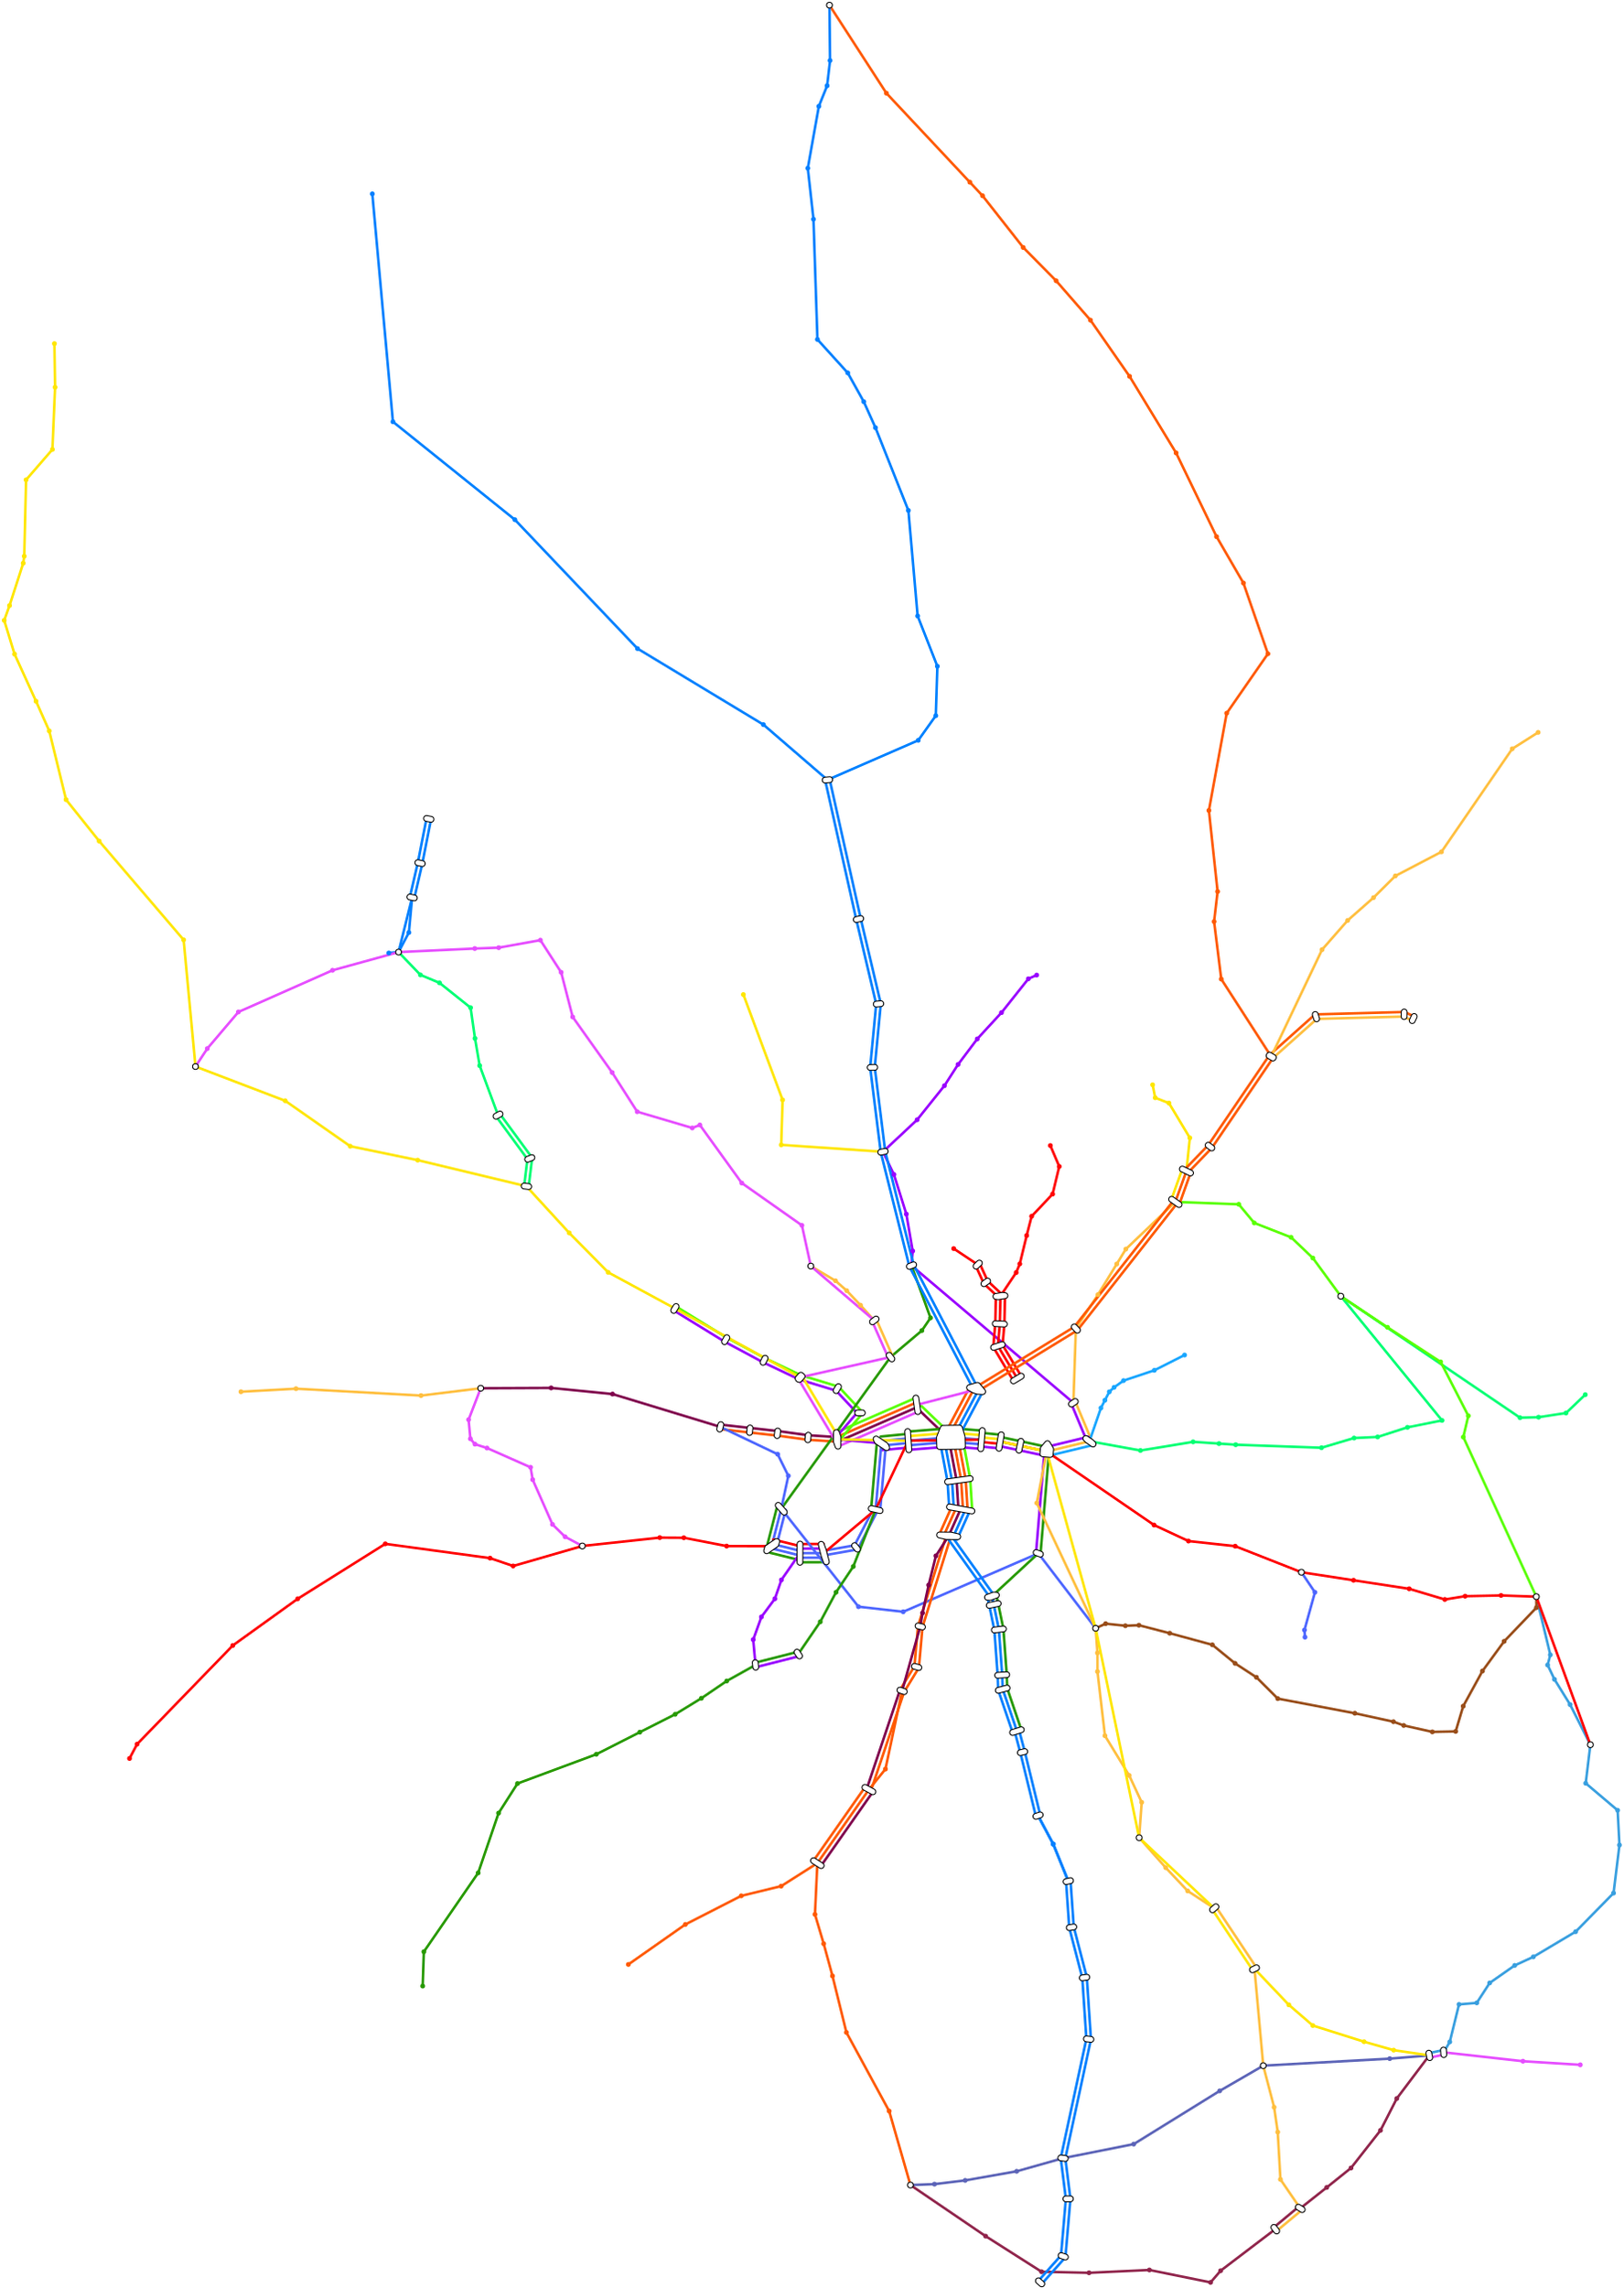 <?xml version="1.0" encoding="UTF-8"?>
<ipe creator="OpenMetroMaps" version="70005">
  <ipestyle>
    <layout frame="1000 905" origin="0 0" paper="1000 905"/>
    <opacity name="0%" value="0.00"/>
    <opacity name="10%" value="0.10"/>
    <opacity name="20%" value="0.20"/>
    <opacity name="30%" value="0.30"/>
    <opacity name="40%" value="0.40"/>
    <opacity name="50%" value="0.50"/>
    <opacity name="60%" value="0.60"/>
    <opacity name="70%" value="0.70"/>
    <opacity name="80%" value="0.80"/>
    <opacity name="90%" value="0.90"/>
    <opacity name="100%" value="1.00"/>
  </ipestyle>
  <page>
    <group matrix="1 0 0 -1 0 905">
      <path cap="1" join="1" pen="1.0" stroke="1.000000 0.749020 0.247059">143.527519 597.390253 m 165.269310 596.186478 l</path>
      <path cap="1" join="1" pen="1.0" stroke="1.000000 0.749020 0.247059">165.269310 596.186478 m 214.662749 598.896859 l</path>
      <path cap="1" join="1" pen="1.0" stroke="1.000000 0.749020 0.247059">214.662749 598.896859 m 238.236323 596.004743 l</path>
      <path cap="1" join="1" pen="1.0" stroke="0.349020 1.000000 0.000000">432.331973 643.381513 m 431.611772 632.036844 l</path>
      <path cap="1" join="1" pen="1.0" stroke="1.000000 0.349020 0.000000">430.535590 643.495554 m 429.815389 632.150885 l</path>
      <path cap="1" join="1" pen="1.0" stroke="1.000000 0.349020 0.000000">428.739206 643.609595 m 428.019005 632.264926 l</path>
      <path cap="1" join="1" pen="1.0" stroke="0.501961 0.000000 0.301961">426.942822 643.723635 m 426.222621 632.378966 l</path>
      <path cap="1" join="1" pen="1.0" stroke="0.000000 0.501961 1.000000">425.146438 643.837676 m 424.426237 632.493007 l</path>
      <path cap="1" join="1" pen="1.0" stroke="0.000000 0.501961 1.000000">423.350055 643.951717 m 422.629854 632.607048 l</path>
      <path cap="1" join="1" pen="1.0" stroke="0.349020 1.000000 0.000000">431.542816 631.487745 m 428.345564 614.539479 l</path>
      <path cap="1" join="1" pen="1.0" stroke="1.000000 0.349020 0.000000">429.774015 631.821426 m 426.576763 614.873160 l</path>
      <path cap="1" join="1" pen="1.0" stroke="1.000000 0.349020 0.000000">428.005214 632.155106 m 424.807962 615.206840 l</path>
      <path cap="1" join="1" pen="1.0" stroke="0.501961 0.000000 0.301961">426.236412 632.488786 m 423.039160 615.540520 l</path>
      <path cap="1" join="1" pen="1.0" stroke="0.000000 0.501961 1.000000">424.467611 632.822466 m 421.270359 615.874200 l</path>
      <path cap="1" join="1" pen="1.0" stroke="0.000000 0.501961 1.000000">422.698810 633.156147 m 419.501558 616.207881 l</path>
      <path cap="1" join="1" pen="1.0" stroke="0.349020 1.000000 0.000000">424.546093 614.723716 m 411.155568 601.898344 l</path>
      <path cap="1" join="1" pen="1.0" stroke="0.501961 0.000000 0.301961">423.301029 616.023644 m 409.910504 603.198272 l</path>
      <path cap="1" join="1" pen="1.0" stroke="0.349020 1.000000 0.000000">409.458325 600.071416 m 377.994229 613.723529 l</path>
      <path cap="1" join="1" pen="1.0" stroke="1.000000 0.349020 0.000000">410.174799 601.722677 m 378.710703 615.374790 l</path>
      <path cap="1" join="1" pen="1.0" stroke="0.501961 0.000000 0.301961">410.891273 603.373939 m 379.427177 617.026052 l</path>
      <path cap="1" join="1" pen="1.0" stroke="0.901961 0.301961 1.000000">411.607747 605.025200 m 380.143651 618.677313 l</path>
      <path cap="1" join="1" pen="1.0" stroke="0.349020 1.000000 0.000000">379.751369 616.787184 m 388.755904 606.314534 l</path>
      <path cap="1" join="1" pen="1.0" stroke="0.600000 0.000000 1.000000">378.386511 615.613658 m 387.391046 605.141008 l</path>
      <path cap="1" join="1" pen="1.0" stroke="0.349020 1.000000 0.000000">388.729588 605.111722 m 379.752207 595.550506 l</path>
      <path cap="1" join="1" pen="1.0" stroke="0.600000 0.000000 1.000000">387.417362 606.343820 m 378.439981 596.782604 l</path>
      <path cap="1" join="1" pen="1.0" stroke="0.349020 1.000000 0.000000">379.357318 595.305299 m 364.666714 590.849554 l</path>
      <path cap="1" join="1" pen="1.0" stroke="0.600000 0.000000 1.000000">378.834870 597.027811 m 364.144266 592.572066 l</path>
      <path cap="1" join="1" pen="1.0" stroke="0.349020 1.000000 0.000000">364.791156 590.897630 m 350.557808 584.147199 l</path>
      <path cap="1" join="1" pen="1.0" stroke="0.600000 0.000000 1.000000">364.019824 592.523990 m 349.786476 585.773559 l</path>
      <path cap="1" join="1" pen="1.0" stroke="0.349020 1.000000 0.000000">350.597281 584.167122 m 335.431288 576.039052 l</path>
      <path cap="1" join="1" pen="1.0" stroke="0.600000 0.000000 1.000000">349.747003 585.753636 m 334.581010 577.625566 l</path>
      <path cap="1" join="1" pen="1.0" stroke="0.349020 1.000000 0.000000">335.477363 576.065525 m 315.428175 563.744624 l</path>
      <path cap="1" join="1" pen="1.0" stroke="0.600000 0.000000 1.000000">334.534935 577.599093 m 314.485747 565.278192 l</path>
      <path cap="1" join="1" pen="1.0" stroke="0.223529 0.623529 0.874510">655.236959 678.279509 m 660.763330 701.245483 l</path>
      <path cap="1" join="1" pen="1.0" stroke="0.223529 0.623529 0.874510">660.763330 701.245483 m 659.695852 705.265167 l</path>
      <path cap="1" join="1" pen="1.0" stroke="0.223529 0.623529 0.874510">659.695852 705.265167 m 662.417359 710.952407 l</path>
      <path cap="1" join="1" pen="1.0" stroke="0.223529 0.623529 0.874510">662.417359 710.952407 m 668.589279 720.911780 l</path>
      <path cap="1" join="1" pen="1.0" stroke="0.223529 0.623529 0.874510">668.589279 720.911780 m 676.587082 736.733278 l</path>
      <path cap="1" join="1" pen="1.0" stroke="0.223529 0.623529 0.874510">676.587082 736.733278 m 674.744451 751.951143 l</path>
      <path cap="1" join="1" pen="1.0" stroke="0.223529 0.623529 0.874510">674.744451 751.951143 m 687.354541 762.619658 l</path>
      <path cap="1" join="1" pen="1.0" stroke="0.223529 0.623529 0.874510">687.354541 762.619658 m 688.074884 776.346326 l</path>
      <path cap="1" join="1" pen="1.0" stroke="0.223529 0.623529 0.874510">688.074884 776.346326 m 685.736863 795.309737 l</path>
      <path cap="1" join="1" pen="1.0" stroke="0.223529 0.623529 0.874510">685.736863 795.309737 m 670.770100 810.541072 l</path>
      <path cap="1" join="1" pen="1.0" stroke="0.223529 0.623529 0.874510">670.770100 810.541072 m 654.048631 820.483564 l</path>
      <path cap="1" join="1" pen="1.0" stroke="0.223529 0.623529 0.874510">654.048631 820.483564 m 646.702848 823.860353 l</path>
      <path cap="1" join="1" pen="1.0" stroke="0.223529 0.623529 0.874510">646.702848 823.860353 m 636.820544 830.767955 l</path>
      <path cap="1" join="1" pen="1.0" stroke="0.223529 0.623529 0.874510">636.820544 830.767955 m 631.702209 838.649043 l</path>
      <path cap="1" join="1" pen="1.0" stroke="0.223529 0.623529 0.874510">631.702209 838.649043 m 624.694044 839.254313 l</path>
      <path cap="1" join="1" pen="1.0" stroke="0.223529 0.623529 0.874510">624.694044 839.254313 m 621.044751 854.051828 l</path>
      <path cap="1" join="1" pen="1.0" stroke="0.223529 0.623529 0.874510">621.044751 854.051828 m 618.619756 858.166026 l</path>
      <path cap="1" join="1" pen="1.0" stroke="0.223529 0.623529 0.874510">618.430582 857.286132 m 612.755194 858.506320 l</path>
      <path cap="1" join="1" pen="1.0" stroke="0.901961 0.301961 1.000000">618.808930 859.045920 m 613.133542 860.266108 l</path>
      <path cap="1" join="1" pen="1.0" stroke="0.600000 0.000000 1.000000">457.857896 432.899147 m 454.565254 434.380540 l</path>
      <path cap="1" join="1" pen="1.0" stroke="0.600000 0.000000 1.000000">454.565254 434.380540 m 443.956327 447.720726 l</path>
      <path cap="1" join="1" pen="1.0" stroke="0.600000 0.000000 1.000000">443.956327 447.720726 m 434.384618 458.106545 l</path>
      <path cap="1" join="1" pen="1.0" stroke="0.600000 0.000000 1.000000">434.384618 458.106545 m 426.799989 468.186852 l</path>
      <path cap="1" join="1" pen="1.0" stroke="0.600000 0.000000 1.000000">426.799989 468.186852 m 421.401510 476.582375 l</path>
      <path cap="1" join="1" pen="1.0" stroke="0.600000 0.000000 1.000000">421.401510 476.582375 m 410.635382 490.028232 l</path>
      <path cap="1" join="1" pen="1.0" stroke="0.600000 0.000000 1.000000">410.635382 490.028232 m 397.149081 502.651374 l</path>
      <path cap="1" join="1" pen="1.0" stroke="0.600000 0.000000 1.000000">397.149081 502.651374 m 401.475325 511.628256 l</path>
      <path cap="1" join="1" pen="1.0" stroke="0.600000 0.000000 1.000000">401.475325 511.628256 m 406.383171 527.269156 l</path>
      <path cap="1" join="1" pen="1.0" stroke="0.600000 0.000000 1.000000">406.383171 527.269156 m 408.889622 541.827082 l</path>
      <path cap="1" join="1" pen="1.0" stroke="0.600000 0.000000 1.000000">408.889622 541.827082 m 408.416308 547.588630 l</path>
      <path cap="1" join="1" pen="1.0" stroke="0.600000 0.000000 1.000000">408.416308 547.588630 m 472.363029 601.750798 l</path>
      <path cap="1" join="1" pen="1.0" stroke="0.600000 0.000000 1.000000">471.532737 602.098096 m 477.881283 617.275681 l</path>
      <path cap="1" join="1" pen="1.0" stroke="1.000000 0.749020 0.247059">473.193321 601.403500 m 479.541867 616.581085 l</path>
      <path cap="1" join="1" pen="1.0" stroke="0.600000 0.000000 1.000000">478.290247 615.178388 m 461.421113 619.239789 l</path>
      <path cap="1" join="1" pen="1.0" stroke="1.000000 0.749020 0.247059">478.711575 616.928383 m 461.842441 620.989784 l</path>
      <path cap="1" join="1" pen="1.0" stroke="0.098039 0.650980 1.000000">479.132903 618.678378 m 462.263769 622.739779 l</path>
      <path cap="1" join="1" pen="1.0" stroke="1.000000 0.349020 0.000000">332.765376 612.149244 m 344.431694 613.472527 l</path>
      <path cap="1" join="1" pen="1.0" stroke="0.501961 0.000000 0.301961">332.968244 610.360712 m 344.634562 611.683995 l</path>
      <path cap="1" join="1" pen="1.0" stroke="1.000000 0.349020 0.000000">344.433419 613.472721 m 355.351418 614.689791 l</path>
      <path cap="1" join="1" pen="1.0" stroke="0.501961 0.000000 0.301961">344.632837 611.683801 m 355.550836 612.900871 l</path>
      <path cap="1" join="1" pen="1.0" stroke="1.000000 0.349020 0.000000">355.328539 614.686943 m 367.427794 616.350478 l</path>
      <path cap="1" join="1" pen="1.0" stroke="0.501961 0.000000 0.301961">355.573715 612.903719 m 367.672970 614.567254 l</path>
      <path cap="1" join="1" pen="1.0" stroke="1.000000 0.349020 0.000000">367.492560 616.357007 m 379.011118 617.098562 l</path>
      <path cap="1" join="1" pen="1.0" stroke="0.501961 0.000000 0.301961">367.608204 614.560725 m 379.126762 615.302280 l</path>
      <path cap="1" join="1" pen="1.0" stroke="0.600000 0.000000 1.000000">379.068940 616.200421 m 396.524418 617.757306 l</path>
      <path cap="1" join="1" pen="1.0" stroke="0.600000 0.000000 1.000000">396.786327 620.444573 m 407.394917 619.410627 l</path>
      <path cap="1" join="1" pen="1.0" stroke="0.301961 0.400000 1.000000">396.611721 618.653062 m 407.220311 617.619116 l</path>
      <path cap="1" join="1" pen="1.0" stroke="0.301961 0.400000 1.000000">396.437115 616.861550 m 407.045705 615.827604 l</path>
      <path cap="1" join="1" pen="1.0" stroke="0.149020 0.600000 0.000000">396.262509 615.070039 m 406.871099 614.036093 l</path>
      <path cap="1" join="1" pen="1.0" stroke="0.600000 0.000000 1.000000">407.421457 620.311785 m 424.212010 618.962105 l</path>
      <path cap="1" join="1" pen="1.0" stroke="0.301961 0.400000 1.000000">407.277233 618.517573 m 424.067786 617.167893 l</path>
      <path cap="1" join="1" pen="1.0" stroke="0.301961 0.400000 1.000000">407.133008 616.723360 m 423.923561 615.373680 l</path>
      <path cap="1" join="1" pen="1.0" stroke="1.000000 0.901961 0.000000">406.988783 614.929147 m 423.779336 613.579467 l</path>
      <path cap="1" join="1" pen="1.0" stroke="0.149020 0.600000 0.000000">406.844559 613.134935 m 423.635112 611.785255 l</path>
      <path cap="1" join="1" pen="1.0" stroke="0.600000 0.000000 1.000000">423.643539 618.962773 m 435.789040 619.910367 l</path>
      <path cap="1" join="1" pen="1.0" stroke="0.301961 0.400000 1.000000">423.783550 617.168226 m 435.929051 618.115820 l</path>
      <path cap="1" join="1" pen="1.0" stroke="0.301961 0.400000 1.000000">423.923561 615.373680 m 436.069062 616.321274 l</path>
      <path cap="1" join="1" pen="1.0" stroke="1.000000 0.901961 0.000000">424.063572 613.579134 m 436.209073 614.526728 l</path>
      <path cap="1" join="1" pen="1.0" stroke="0.149020 0.600000 0.000000">424.203583 611.784587 m 436.349084 612.732181 l</path>
      <path cap="1" join="1" pen="1.0" stroke="0.600000 0.000000 1.000000">435.799992 619.007833 m 443.149772 619.743944 l</path>
      <path cap="1" join="1" pen="1.0" stroke="1.000000 0.000000 0.000000">435.979372 617.216794 m 443.329152 617.952905 l</path>
      <path cap="1" join="1" pen="1.0" stroke="1.000000 0.901961 0.000000">436.158752 615.425754 m 443.508532 616.161865 l</path>
      <path cap="1" join="1" pen="1.0" stroke="0.149020 0.600000 0.000000">436.338132 613.634715 m 443.687912 614.370826 l</path>
      <path cap="1" join="1" pen="1.0" stroke="0.600000 0.000000 1.000000">443.045749 618.818294 m 450.873544 620.476808 l</path>
      <path cap="1" join="1" pen="1.0" stroke="1.000000 0.000000 0.000000">443.418842 617.057385 m 451.246637 618.715899 l</path>
      <path cap="1" join="1" pen="1.0" stroke="0.149020 0.600000 0.000000">443.791935 615.296476 m 451.619730 616.954990 l</path>
      <path cap="1" join="1" pen="1.0" stroke="0.600000 0.000000 1.000000">450.868952 620.475829 m 461.464756 622.749714 l</path>
      <path cap="1" join="1" pen="1.0" stroke="1.000000 0.000000 0.000000">451.246637 618.715899 m 461.842441 620.989784 l</path>
      <path cap="1" join="1" pen="1.0" stroke="0.149020 0.600000 0.000000">451.624322 616.955969 m 462.220126 619.229854 l</path>
      <path cap="1" join="1" pen="1.0" stroke="0.600000 0.000000 1.000000">460.945546 620.915092 m 457.598747 661.102996 l</path>
      <path cap="1" join="1" pen="1.0" stroke="0.149020 0.600000 0.000000">462.739336 621.064476 m 459.392537 661.252380 l</path>
      <path cap="1" join="1" pen="1.0" stroke="0.149020 0.600000 0.000000">408.416308 547.588630 m 415.921195 568.216787 l</path>
      <path cap="1" join="1" pen="1.0" stroke="0.149020 0.600000 0.000000">415.921195 568.216787 m 412.508083 573.230020 l</path>
      <path cap="1" join="1" pen="1.0" stroke="0.149020 0.600000 0.000000">412.508083 573.230020 m 400.113430 583.705744 l</path>
      <path cap="1" join="1" pen="1.0" stroke="0.149020 0.600000 0.000000">400.113430 583.705744 m 356.966011 643.585684 l</path>
      <path cap="1" join="1" pen="1.0" stroke="0.149020 0.600000 0.000000">355.222473 643.138386 m 351.438225 657.889123 l</path>
      <path cap="1" join="1" pen="1.0" stroke="0.301961 0.400000 1.000000">356.966011 643.585684 m 353.181763 658.336421 l</path>
      <path cap="1" join="1" pen="1.0" stroke="0.301961 0.400000 1.000000">358.709549 644.032982 m 354.925301 658.783719 l</path>
      <path cap="1" join="1" pen="1.0" stroke="0.149020 0.600000 0.000000">352.530937 660.956807 m 363.713050 663.734112 l</path>
      <path cap="1" join="1" pen="1.0" stroke="0.301961 0.400000 1.000000">352.964821 659.209883 m 364.146934 661.987188 l</path>
      <path cap="1" join="1" pen="1.0" stroke="0.301961 0.400000 1.000000">353.398705 657.462959 m 364.580818 660.240264 l</path>
      <path cap="1" join="1" pen="1.0" stroke="1.000000 0.000000 0.000000">353.832589 655.716035 m 365.014702 658.493340 l</path>
      <path cap="1" join="1" pen="1.0" stroke="0.149020 0.600000 0.000000">364.377020 664.713702 m 373.763740 664.679429 l</path>
      <path cap="1" join="1" pen="1.0" stroke="0.301961 0.400000 1.000000">364.370448 662.913714 m 373.757168 662.879441 l</path>
      <path cap="1" join="1" pen="1.0" stroke="0.301961 0.400000 1.000000">364.363876 661.113726 m 373.750596 661.079453 l</path>
      <path cap="1" join="1" pen="1.0" stroke="0.600000 0.000000 1.000000">364.357304 659.313738 m 373.744024 659.279465 l</path>
      <path cap="1" join="1" pen="1.0" stroke="1.000000 0.000000 0.000000">364.350732 657.513750 m 373.737452 657.479477 l</path>
      <path cap="1" join="1" pen="1.0" stroke="0.301961 0.400000 1.000000">332.866810 611.254978 m 355.539341 622.060979 l</path>
      <path cap="1" join="1" pen="1.0" stroke="0.301961 0.400000 1.000000">355.539341 622.060979 m 359.753466 630.576204 l</path>
      <path cap="1" join="1" pen="1.0" stroke="0.301961 0.400000 1.000000">359.753466 630.576204 m 356.966011 643.585684 l</path>
      <path cap="1" join="1" pen="1.0" stroke="0.301961 0.400000 1.000000">373.906945 661.965768 m 386.661775 659.715779 l</path>
      <path cap="1" join="1" pen="1.0" stroke="0.301961 0.400000 1.000000">373.594247 660.193138 m 386.349077 657.943149 l</path>
      <path cap="1" join="1" pen="1.0" stroke="0.301961 0.400000 1.000000">387.304202 659.244140 m 395.055611 644.312857 l</path>
      <path cap="1" join="1" pen="1.0" stroke="0.301961 0.400000 1.000000">385.706650 658.414788 m 393.458059 643.483505 l</path>
      <path cap="1" join="1" pen="1.0" stroke="0.301961 0.400000 1.000000">396.050101 644.053737 m 398.317684 617.912862 l</path>
      <path cap="1" join="1" pen="1.0" stroke="0.301961 0.400000 1.000000">394.256835 643.898181 m 396.524418 617.757306 l</path>
      <path cap="1" join="1" pen="1.0" stroke="0.149020 0.600000 0.000000">392.463569 643.742625 m 394.731152 617.601750 l</path>
      <path cap="1" join="1" pen="1.0" stroke="0.301961 0.400000 1.000000">356.966011 643.585684 m 387.473460 682.247357 l</path>
      <path cap="1" join="1" pen="1.0" stroke="0.301961 0.400000 1.000000">387.473460 682.247357 m 405.149929 684.250622 l</path>
      <path cap="1" join="1" pen="1.0" stroke="0.301961 0.400000 1.000000">405.149929 684.250622 m 458.495642 661.177688 l</path>
      <path cap="1" join="1" pen="1.0" stroke="0.301961 0.400000 1.000000">458.495642 661.177688 m 481.151327 690.771203 l</path>
      <path cap="1" join="1" pen="1.0" stroke="0.600000 0.000000 1.000000">364.363876 661.113726 m 357.016121 671.657753 l</path>
      <path cap="1" join="1" pen="1.0" stroke="0.600000 0.000000 1.000000">357.016121 671.657753 m 354.430230 679.120023 l</path>
      <path cap="1" join="1" pen="1.0" stroke="0.600000 0.000000 1.000000">354.430230 679.120023 m 349.118921 686.277288 l</path>
      <path cap="1" join="1" pen="1.0" stroke="0.600000 0.000000 1.000000">349.118921 686.277288 m 345.880303 695.242308 l</path>
      <path cap="1" join="1" pen="1.0" stroke="0.600000 0.000000 1.000000">345.880303 695.242308 m 346.780418 705.240281 l</path>
      <path cap="1" join="1" pen="1.0" stroke="0.600000 0.000000 1.000000">347.002131 706.112544 m 363.893881 701.818972 l</path>
      <path cap="1" join="1" pen="1.0" stroke="0.149020 0.600000 0.000000">346.558705 704.368018 m 363.450455 700.074446 l</path>
      <path cap="1" join="1" pen="1.0" stroke="1.000000 0.749020 0.247059">552.685149 928.675994 m 562.565930 920.465268 l</path>
      <path cap="1" join="1" pen="1.0" stroke="0.564706 0.141176 0.294118">551.534741 927.291594 m 561.415522 919.080868 l</path>
      <path cap="1" join="1" pen="1.0" stroke="1.000000 0.749020 0.247059">561.990726 919.773068 m 554.149742 908.336447 l</path>
      <path cap="1" join="1" pen="1.0" stroke="1.000000 0.749020 0.247059">554.149742 908.336447 m 553.086452 889.648468 l</path>
      <path cap="1" join="1" pen="1.0" stroke="1.000000 0.749020 0.247059">553.086452 889.648468 m 551.653950 879.841367 l</path>
      <path cap="1" join="1" pen="1.0" stroke="1.000000 0.749020 0.247059">551.653950 879.841367 m 547.360821 863.433987 l</path>
      <path cap="1" join="1" pen="1.0" stroke="1.000000 0.749020 0.247059">547.360821 863.433987 m 543.900892 825.194505 l</path>
      <path cap="1" join="1" pen="1.0" stroke="1.000000 0.749020 0.247059">544.650033 824.695719 m 528.736071 800.794053 l</path>
      <path cap="1" join="1" pen="1.0" stroke="1.000000 0.901961 0.000000">543.151751 825.693291 m 527.237789 801.791625 l</path>
      <path cap="1" join="1" pen="1.0" stroke="1.000000 0.749020 0.247059">527.986930 801.292839 m 517.501328 794.458857 l</path>
      <path cap="1" join="1" pen="1.0" stroke="1.000000 0.749020 0.247059">517.501328 794.458857 m 508.828667 785.262922 l</path>
      <path cap="1" join="1" pen="1.0" stroke="1.000000 0.749020 0.247059">508.828667 785.262922 m 498.342113 773.436469 l</path>
      <path cap="1" join="1" pen="1.0" stroke="1.000000 0.749020 0.247059">498.342113 773.436469 m 499.350402 759.476230 l</path>
      <path cap="1" join="1" pen="1.0" stroke="1.000000 0.749020 0.247059">499.350402 759.476230 m 494.408109 748.861375 l</path>
      <path cap="1" join="1" pen="1.0" stroke="1.000000 0.749020 0.247059">494.408109 748.861375 m 484.832212 733.186554 l</path>
      <path cap="1" join="1" pen="1.0" stroke="1.000000 0.749020 0.247059">484.832212 733.186554 m 481.873192 707.855624 l</path>
      <path cap="1" join="1" pen="1.0" stroke="1.000000 0.749020 0.247059">481.873192 707.855624 m 481.868815 700.487056 l</path>
      <path cap="1" join="1" pen="1.0" stroke="1.000000 0.749020 0.247059">481.868815 700.487056 m 481.151327 690.771203 l</path>
      <path cap="1" join="1" pen="1.0" stroke="1.000000 0.749020 0.247059">481.151327 690.771203 m 457.904143 641.327809 l</path>
      <path cap="1" join="1" pen="1.0" stroke="1.000000 0.749020 0.247059">457.904143 641.327809 m 461.842441 620.989784 l</path>
      <path cap="1" join="1" pen="1.0" stroke="1.000000 0.749020 0.247059">472.363029 601.750798 m 473.338320 572.441899 l</path>
      <path cap="1" join="1" pen="1.0" stroke="1.000000 0.749020 0.247059">473.338320 572.441899 m 482.069407 559.056076 l</path>
      <path cap="1" join="1" pen="1.0" stroke="1.000000 0.749020 0.247059">482.069407 559.056076 m 489.482943 546.974188 l</path>
      <path cap="1" join="1" pen="1.0" stroke="1.000000 0.749020 0.247059">489.482943 546.974188 m 493.072287 541.098499 l</path>
      <path cap="1" join="1" pen="1.0" stroke="1.000000 0.749020 0.247059">493.072287 541.098499 m 512.633257 522.450454 l</path>
      <path cap="1" join="1" pen="1.0" stroke="0.098039 0.650980 1.000000">478.711575 616.928383 m 483.239414 603.811043 l</path>
      <path cap="1" join="1" pen="1.0" stroke="0.098039 0.650980 1.000000">483.239414 603.811043 m 484.802663 600.762063 l</path>
      <path cap="1" join="1" pen="1.0" stroke="0.098039 0.650980 1.000000">484.802663 600.762063 m 486.550898 597.434219 l</path>
      <path cap="1" join="1" pen="1.0" stroke="0.098039 0.650980 1.000000">486.550898 597.434219 m 488.458236 595.638088 l</path>
      <path cap="1" join="1" pen="1.0" stroke="0.098039 0.650980 1.000000">488.458236 595.638088 m 492.178516 592.991555 l</path>
      <path cap="1" join="1" pen="1.0" stroke="0.098039 0.650980 1.000000">492.178516 592.991555 m 504.335086 588.928325 l</path>
      <path cap="1" join="1" pen="1.0" stroke="0.098039 0.650980 1.000000">504.335086 588.928325 m 516.281357 582.897708 l</path>
      <path cap="1" join="1" pen="1.0" stroke="0.000000 1.000000 0.450980">674.577544 598.534712 m 666.964178 605.789924 l</path>
      <path cap="1" join="1" pen="1.0" stroke="0.000000 1.000000 0.450980">666.964178 605.789924 m 656.135056 607.437746 l</path>
      <path cap="1" join="1" pen="1.0" stroke="0.000000 1.000000 0.450980">656.135056 607.437746 m 648.794982 607.637488 l</path>
      <path cap="1" join="1" pen="1.0" stroke="0.000000 1.000000 0.450980">648.794982 607.637488 m 577.993565 559.660865 l</path>
      <path cap="1" join="1" pen="1.0" stroke="0.000000 1.000000 0.450980">577.993565 559.660865 m 617.974588 608.718797 l</path>
      <path cap="1" join="1" pen="1.0" stroke="0.000000 1.000000 0.450980">617.974588 608.718797 m 604.328612 611.441415 l</path>
      <path cap="1" join="1" pen="1.0" stroke="0.000000 1.000000 0.450980">604.328612 611.441415 m 592.546773 615.238032 l</path>
      <path cap="1" join="1" pen="1.0" stroke="0.000000 1.000000 0.450980">592.546773 615.238032 m 583.238650 615.666071 l</path>
      <path cap="1" join="1" pen="1.0" stroke="0.000000 1.000000 0.450980">583.238650 615.666071 m 570.369160 619.496554 l</path>
      <path cap="1" join="1" pen="1.0" stroke="0.000000 1.000000 0.450980">570.369160 619.496554 m 536.488308 618.300659 l</path>
      <path cap="1" join="1" pen="1.0" stroke="0.000000 1.000000 0.450980">536.488308 618.300659 m 529.891985 617.858937 l</path>
      <path cap="1" join="1" pen="1.0" stroke="0.000000 1.000000 0.450980">529.891985 617.858937 m 519.655314 617.171299 l</path>
      <path cap="1" join="1" pen="1.0" stroke="0.000000 1.000000 0.450980">519.655314 617.171299 m 498.858424 620.588011 l</path>
      <path cap="1" join="1" pen="1.0" stroke="0.000000 1.000000 0.450980">498.858424 620.588011 m 478.711575 616.928383 l</path>
      <path cap="1" join="1" pen="1.0" stroke="1.000000 0.000000 0.000000">451.758940 591.240788 m 444.093629 578.403791 l</path>
      <path cap="1" join="1" pen="1.0" stroke="1.000000 0.000000 0.000000">450.213497 592.163613 m 442.548186 579.326616 l</path>
      <path cap="1" join="1" pen="1.0" stroke="1.000000 0.000000 0.000000">448.668054 593.086438 m 441.002743 580.249441 l</path>
      <path cap="1" join="1" pen="1.0" stroke="1.000000 0.000000 0.000000">444.341626 579.480149 m 445.089184 570.747832 l</path>
      <path cap="1" join="1" pen="1.0" stroke="1.000000 0.000000 0.000000">442.548186 579.326616 m 443.295744 570.594299 l</path>
      <path cap="1" join="1" pen="1.0" stroke="1.000000 0.000000 0.000000">440.754746 579.173083 m 441.502304 570.440766 l</path>
      <path cap="1" join="1" pen="1.0" stroke="1.000000 0.000000 0.000000">445.095274 570.635438 m 445.346490 559.646710 l</path>
      <path cap="1" join="1" pen="1.0" stroke="1.000000 0.000000 0.000000">443.295744 570.594299 m 443.546960 559.605571 l</path>
      <path cap="1" join="1" pen="1.0" stroke="1.000000 0.000000 0.000000">441.496214 570.553160 m 441.747430 559.564432 l</path>
      <path cap="1" join="1" pen="1.0" stroke="1.000000 0.000000 0.000000">443.546960 559.605571 m 449.765126 550.329067 l</path>
      <path cap="1" join="1" pen="1.0" stroke="1.000000 0.000000 0.000000">449.765126 550.329067 m 451.189254 546.916957 l</path>
      <path cap="1" join="1" pen="1.0" stroke="1.000000 0.000000 0.000000">451.189254 546.916957 m 453.900293 535.734548 l</path>
      <path cap="1" join="1" pen="1.0" stroke="1.000000 0.000000 0.000000">453.900293 535.734548 m 455.863965 528.119080 l</path>
      <path cap="1" join="1" pen="1.0" stroke="1.000000 0.000000 0.000000">455.863965 528.119080 m 464.155615 519.362242 l</path>
      <path cap="1" join="1" pen="1.0" stroke="1.000000 0.000000 0.000000">464.155615 519.362242 m 466.778918 508.454663 l</path>
      <path cap="1" join="1" pen="1.0" stroke="1.000000 0.000000 0.000000">466.778918 508.454663 m 463.261133 500.200504 l</path>
      <path cap="1" join="1" pen="1.0" stroke="1.000000 0.000000 0.000000">444.160072 558.946714 m 438.366879 553.555748 l</path>
      <path cap="1" join="1" pen="1.0" stroke="1.000000 0.000000 0.000000">442.933848 560.264428 m 437.140655 554.873462 l</path>
      <path cap="1" join="1" pen="1.0" stroke="1.000000 0.000000 0.000000">438.572802 553.841535 m 435.380075 546.832245 l</path>
      <path cap="1" join="1" pen="1.0" stroke="1.000000 0.000000 0.000000">436.934732 554.587675 m 433.742005 547.578385 l</path>
      <path cap="1" join="1" pen="1.0" stroke="1.000000 0.000000 0.000000">425.076114 540.876079 m 434.561040 547.205315 l</path>
      <path cap="1" join="1" pen="1.0" stroke="0.301961 0.400000 1.000000">562.443295 668.640550 m 567.775926 676.555112 l</path>
      <path cap="1" join="1" pen="1.0" stroke="0.301961 0.400000 1.000000">567.775926 676.555112 m 563.643613 691.462641 l</path>
      <path cap="1" join="1" pen="1.0" stroke="0.301961 0.400000 1.000000">563.643613 691.462641 m 563.852769 694.279692 l</path>
      <path cap="1" join="1" pen="1.0" stroke="0.600000 0.301961 0.098039">481.151327 690.771203 m 485.099795 688.947220 l</path>
      <path cap="1" join="1" pen="1.0" stroke="0.600000 0.301961 0.098039">485.099795 688.947220 m 492.895103 689.772259 l</path>
      <path cap="1" join="1" pen="1.0" stroke="0.600000 0.301961 0.098039">492.895103 689.772259 m 498.246765 689.560013 l</path>
      <path cap="1" join="1" pen="1.0" stroke="0.600000 0.301961 0.098039">498.246765 689.560013 m 510.410947 692.715668 l</path>
      <path cap="1" join="1" pen="1.0" stroke="0.600000 0.301961 0.098039">510.410947 692.715668 m 527.260878 697.300831 l</path>
      <path cap="1" join="1" pen="1.0" stroke="0.600000 0.301961 0.098039">527.260878 697.300831 m 536.229098 704.619808 l</path>
      <path cap="1" join="1" pen="1.0" stroke="0.600000 0.301961 0.098039">536.229098 704.619808 m 544.660059 710.119001 l</path>
      <path cap="1" join="1" pen="1.0" stroke="0.600000 0.301961 0.098039">544.660059 710.119001 m 553.102629 718.534956 l</path>
      <path cap="1" join="1" pen="1.0" stroke="0.600000 0.301961 0.098039">553.102629 718.534956 m 583.547151 724.318551 l</path>
      <path cap="1" join="1" pen="1.0" stroke="0.600000 0.301961 0.098039">583.547151 724.318551 m 598.796151 727.655582 l</path>
      <path cap="1" join="1" pen="1.0" stroke="0.600000 0.301961 0.098039">598.796151 727.655582 m 602.857666 729.130621 l</path>
      <path cap="1" join="1" pen="1.0" stroke="0.600000 0.301961 0.098039">602.857666 729.130621 m 614.150776 731.675337 l</path>
      <path cap="1" join="1" pen="1.0" stroke="0.600000 0.301961 0.098039">614.150776 731.675337 m 623.370593 731.488867 l</path>
      <path cap="1" join="1" pen="1.0" stroke="0.600000 0.301961 0.098039">623.370593 731.488867 m 626.358160 721.503283 l</path>
      <path cap="1" join="1" pen="1.0" stroke="0.600000 0.301961 0.098039">626.358160 721.503283 m 633.967530 707.628427 l</path>
      <path cap="1" join="1" pen="1.0" stroke="0.600000 0.301961 0.098039">633.967530 707.628427 m 642.511918 695.924105 l</path>
      <path cap="1" join="1" pen="1.0" stroke="0.600000 0.301961 0.098039">642.511918 695.924105 m 655.278448 682.611042 l</path>
      <path cap="1" join="1" pen="1.0" stroke="0.600000 0.301961 0.098039">655.278448 682.611042 m 655.236959 678.279509 l</path>
      <path cap="1" join="1" pen="1.0" stroke="0.360784 0.392157 0.721569">407.998376 910.565165 m 417.497385 910.205274 l</path>
      <path cap="1" join="1" pen="1.0" stroke="0.360784 0.392157 0.721569">417.497385 910.205274 m 429.622933 908.727325 l</path>
      <path cap="1" join="1" pen="1.0" stroke="0.360784 0.392157 0.721569">429.622933 908.727325 m 449.950303 905.132116 l</path>
      <path cap="1" join="1" pen="1.0" stroke="0.360784 0.392157 0.721569">449.950303 905.132116 m 468.278221 899.956569 l</path>
      <path cap="1" join="1" pen="1.0" stroke="0.360784 0.392157 0.721569">468.278221 899.956569 m 496.192694 894.403771 l</path>
      <path cap="1" join="1" pen="1.0" stroke="0.360784 0.392157 0.721569">496.192694 894.403771 m 530.145294 873.395782 l</path>
      <path cap="1" join="1" pen="1.0" stroke="0.360784 0.392157 0.721569">530.145294 873.395782 m 547.360821 863.433987 l</path>
      <path cap="1" join="1" pen="1.0" stroke="0.360784 0.392157 0.721569">547.360821 863.433987 m 597.335482 860.660088 l</path>
      <path cap="1" join="1" pen="1.0" stroke="0.360784 0.392157 0.721569">597.335482 860.660088 m 612.944368 859.386214 l</path>
      <path cap="1" join="1" pen="1.0" stroke="0.901961 0.301961 1.000000">618.619756 858.166026 m 649.964278 861.681193 l</path>
      <path cap="1" join="1" pen="1.0" stroke="0.901961 0.301961 1.000000">649.964278 861.681193 m 672.598457 863.098382 l</path>
      <path cap="1" join="1" pen="1.0" stroke="0.564706 0.141176 0.294118">612.944368 859.386214 m 600.118460 876.385446 l</path>
      <path cap="1" join="1" pen="1.0" stroke="0.564706 0.141176 0.294118">600.118460 876.385446 m 593.683715 888.968699 l</path>
      <path cap="1" join="1" pen="1.0" stroke="0.564706 0.141176 0.294118">593.683715 888.968699 m 582.029768 903.825846 l</path>
      <path cap="1" join="1" pen="1.0" stroke="0.564706 0.141176 0.294118">582.029768 903.825846 m 572.435030 911.514620 l</path>
      <path cap="1" join="1" pen="1.0" stroke="0.564706 0.141176 0.294118">572.435030 911.514620 m 561.990726 919.773068 l</path>
      <path cap="1" join="1" pen="1.0" stroke="0.564706 0.141176 0.294118">552.109945 927.983794 m 530.509367 944.400518 l</path>
      <path cap="1" join="1" pen="1.0" stroke="0.564706 0.141176 0.294118">530.509367 944.400518 m 526.549290 949.000000 l</path>
      <path cap="1" join="1" pen="1.0" stroke="0.564706 0.141176 0.294118">526.549290 949.000000 m 502.396015 944.095583 l</path>
      <path cap="1" join="1" pen="1.0" stroke="0.564706 0.141176 0.294118">502.396015 944.095583 m 478.543629 945.209879 l</path>
      <path cap="1" join="1" pen="1.0" stroke="0.564706 0.141176 0.294118">478.543629 945.209879 m 459.778366 944.790691 l</path>
      <path cap="1" join="1" pen="1.0" stroke="0.564706 0.141176 0.294118">459.778366 944.790691 m 437.678592 930.736041 l</path>
      <path cap="1" join="1" pen="1.0" stroke="0.564706 0.141176 0.294118">437.678592 930.736041 m 407.998376 910.565165 l</path>
      <path cap="1" join="1" pen="1.0" stroke="0.901961 0.301961 1.000000">238.236323 596.004743 m 233.452372 608.418581 l</path>
      <path cap="1" join="1" pen="1.0" stroke="0.901961 0.301961 1.000000">233.452372 608.418581 m 234.160915 615.965503 l</path>
      <path cap="1" join="1" pen="1.0" stroke="0.901961 0.301961 1.000000">234.160915 615.965503 m 235.967386 618.075420 l</path>
      <path cap="1" join="1" pen="1.0" stroke="0.901961 0.301961 1.000000">235.967386 618.075420 m 240.719175 619.613229 l</path>
      <path cap="1" join="1" pen="1.0" stroke="0.901961 0.301961 1.000000">240.719175 619.613229 m 257.935082 627.225285 l</path>
      <path cap="1" join="1" pen="1.0" stroke="0.901961 0.301961 1.000000">257.935082 627.225285 m 258.763714 632.094201 l</path>
      <path cap="1" join="1" pen="1.0" stroke="0.901961 0.301961 1.000000">258.763714 632.094201 m 266.581098 649.750302 l</path>
      <path cap="1" join="1" pen="1.0" stroke="0.901961 0.301961 1.000000">266.581098 649.750302 m 271.571732 654.640268 l</path>
      <path cap="1" join="1" pen="1.0" stroke="0.901961 0.301961 1.000000">271.571732 654.640268 m 278.378163 658.282741 l</path>
      <path cap="1" join="1" pen="1.0" stroke="1.000000 0.901961 0.000000">397.149081 502.651374 m 356.944628 499.937344 l</path>
      <path cap="1" join="1" pen="1.0" stroke="1.000000 0.901961 0.000000">356.944628 499.937344 m 357.490071 482.188214 l</path>
      <path cap="1" join="1" pen="1.0" stroke="1.000000 0.901961 0.000000">357.490071 482.188214 m 341.993471 440.597971 l</path>
      <path cap="1" join="1" pen="1.0" stroke="1.000000 0.749020 0.247059">400.936487 583.341631 m 394.535998 568.873676 l</path>
      <path cap="1" join="1" pen="1.0" stroke="0.901961 0.301961 1.000000">399.290373 584.069857 m 392.889884 569.601902 l</path>
      <path cap="1" join="1" pen="1.0" stroke="1.000000 0.749020 0.247059">393.712941 569.237789 m 388.272212 563.228733 l</path>
      <path cap="1" join="1" pen="1.0" stroke="1.000000 0.749020 0.247059">388.272212 563.228733 m 382.814164 557.480672 l</path>
      <path cap="1" join="1" pen="1.0" stroke="1.000000 0.749020 0.247059">382.814164 557.480672 m 378.404753 553.589146 l</path>
      <path cap="1" join="1" pen="1.0" stroke="1.000000 0.749020 0.247059">378.404753 553.589146 m 368.636638 547.787672 l</path>
      <path cap="1" join="1" pen="1.0" stroke="0.349020 1.000000 0.000000">655.236959 678.279509 m 626.388991 615.291537 l</path>
      <path cap="1" join="1" pen="1.0" stroke="0.349020 1.000000 0.000000">626.388991 615.291537 m 628.360465 606.887659 l</path>
      <path cap="1" join="1" pen="1.0" stroke="0.349020 1.000000 0.000000">628.360465 606.887659 m 617.432189 585.608650 l</path>
      <path cap="1" join="1" pen="1.0" stroke="0.349020 1.000000 0.000000">617.432189 585.608650 m 596.446710 571.950360 l</path>
      <path cap="1" join="1" pen="1.0" stroke="0.349020 1.000000 0.000000">596.446710 571.950360 m 577.993565 559.660865 l</path>
      <path cap="1" join="1" pen="1.0" stroke="0.349020 1.000000 0.000000">577.993565 559.660865 m 566.975841 544.622769 l</path>
      <path cap="1" join="1" pen="1.0" stroke="0.349020 1.000000 0.000000">566.975841 544.622769 m 558.374929 536.448310 l</path>
      <path cap="1" join="1" pen="1.0" stroke="0.349020 1.000000 0.000000">558.374929 536.448310 m 543.801928 530.745669 l</path>
      <path cap="1" join="1" pen="1.0" stroke="0.349020 1.000000 0.000000">543.801928 530.745669 m 537.684438 523.397698 l</path>
      <path cap="1" join="1" pen="1.0" stroke="0.349020 1.000000 0.000000">537.684438 523.397698 m 512.633257 522.450454 l</path>
      <path cap="1" join="1" pen="1.0" stroke="1.000000 0.749020 0.247059">551.107170 465.740425 m 568.775266 449.988849 l</path>
      <path cap="1" join="1" pen="1.0" stroke="1.000000 0.349020 0.000000">549.909336 464.396849 m 567.577432 448.645273 l</path>
      <path cap="1" join="1" pen="1.0" stroke="1.000000 0.749020 0.247059">568.200702 450.216731 m 603.033320 449.273839 l</path>
      <path cap="1" join="1" pen="1.0" stroke="1.000000 0.349020 0.000000">568.151996 448.417391 m 602.984614 447.474499 l</path>
      <path cap="1" join="1" pen="1.0" stroke="1.000000 0.749020 0.247059">602.625621 449.188445 m 606.210016 450.875913 l</path>
      <path cap="1" join="1" pen="1.0" stroke="1.000000 0.349020 0.000000">603.392313 447.559893 m 606.976708 449.247361 l</path>
      <path cap="1" join="1" pen="1.0" stroke="1.000000 0.901961 0.000000">503.661611 476.213501 m 504.686458 481.332903 l</path>
      <path cap="1" join="1" pen="1.0" stroke="1.000000 0.901961 0.000000">504.686458 481.332903 m 510.119004 483.448492 l</path>
      <path cap="1" join="1" pen="1.0" stroke="1.000000 0.901961 0.000000">510.119004 483.448492 m 518.360220 497.172594 l</path>
      <path cap="1" join="1" pen="1.0" stroke="1.000000 0.901961 0.000000">518.360220 497.172594 m 517.008602 510.249812 l</path>
      <path cap="1" join="1" pen="1.0" stroke="1.000000 0.901961 0.000000">515.314259 509.642193 m 510.938914 521.842835 l</path>
      <path cap="1" join="1" pen="1.0" stroke="1.000000 0.349020 0.000000">517.008602 510.249812 m 512.633257 522.450454 l</path>
      <path cap="1" join="1" pen="1.0" stroke="1.000000 0.349020 0.000000">518.702945 510.857431 m 514.327600 523.058073 l</path>
      <path cap="1" join="1" pen="1.0" stroke="1.000000 0.749020 0.247059">655.953686 337.095989 m 645.716635 343.575065 l</path>
      <path cap="1" join="1" pen="1.0" stroke="1.000000 0.749020 0.247059">645.716635 343.575065 m 617.758961 384.240195 l</path>
      <path cap="1" join="1" pen="1.0" stroke="1.000000 0.749020 0.247059">617.758961 384.240195 m 599.537238 393.765020 l</path>
      <path cap="1" join="1" pen="1.0" stroke="1.000000 0.749020 0.247059">599.537238 393.765020 m 590.934042 402.325342 l</path>
      <path cap="1" join="1" pen="1.0" stroke="1.000000 0.749020 0.247059">590.934042 402.325342 m 580.711836 411.326201 l</path>
      <path cap="1" join="1" pen="1.0" stroke="1.000000 0.749020 0.247059">580.711836 411.326201 m 570.608576 422.846981 l</path>
      <path cap="1" join="1" pen="1.0" stroke="1.000000 0.749020 0.247059">570.608576 422.846981 m 550.508253 465.068637 l</path>
      <path cap="1" join="1" pen="1.0" stroke="0.000000 1.000000 0.450980">205.788925 423.829399 m 214.430374 432.831605 l</path>
      <path cap="1" join="1" pen="1.0" stroke="0.000000 1.000000 0.450980">214.430374 432.831605 m 221.972373 435.983193 l</path>
      <path cap="1" join="1" pen="1.0" stroke="0.000000 1.000000 0.450980">221.972373 435.983193 m 234.238183 445.775731 l</path>
      <path cap="1" join="1" pen="1.0" stroke="0.000000 1.000000 0.450980">234.238183 445.775731 m 235.982612 457.902394 l</path>
      <path cap="1" join="1" pen="1.0" stroke="0.000000 1.000000 0.450980">235.982612 457.902394 m 237.827146 468.642916 l</path>
      <path cap="1" join="1" pen="1.0" stroke="0.000000 1.000000 0.450980">237.827146 468.642916 m 245.069779 488.189054 l</path>
      <path cap="1" join="1" pen="1.0" stroke="0.000000 1.000000 0.450980">244.344306 488.721679 m 256.901108 505.824944 l</path>
      <path cap="1" join="1" pen="1.0" stroke="0.000000 1.000000 0.450980">245.795252 487.656429 m 258.352054 504.759694 l</path>
      <path cap="1" join="1" pen="1.0" stroke="0.000000 1.000000 0.450980">256.733173 505.183585 m 255.395829 516.171847 l</path>
      <path cap="1" join="1" pen="1.0" stroke="0.000000 1.000000 0.450980">258.519989 505.401053 m 257.182645 516.389315 l</path>
      <path cap="1" join="1" pen="1.0" stroke="0.000000 0.501961 1.000000">216.845112 371.059717 m 213.404975 388.530045 l</path>
      <path cap="1" join="1" pen="1.0" stroke="0.000000 0.501961 1.000000">218.611198 371.407483 m 215.171061 388.877811 l</path>
      <path cap="1" join="1" pen="1.0" stroke="0.000000 0.501961 1.000000">213.411188 388.501025 m 210.274414 402.056334 l</path>
      <path cap="1" join="1" pen="1.0" stroke="0.000000 0.501961 1.000000">215.164848 388.906831 m 212.028074 402.462140 l</path>
      <path cap="1" join="1" pen="1.0" stroke="0.000000 0.501961 1.000000">211.151244 402.259237 m 205.788925 423.829399 l</path>
      <path cap="1" join="1" pen="1.0" stroke="0.000000 0.501961 1.000000">205.788925 423.829399 m 201.938089 424.182875 l</path>
      <path cap="1" join="1" pen="1.0" stroke="0.000000 0.501961 1.000000">205.788925 423.829399 m 209.871375 416.103316 l</path>
      <path cap="1" join="1" pen="1.0" stroke="0.000000 0.501961 1.000000">209.871375 416.103316 m 211.151244 402.259237 l</path>
      <path cap="1" join="1" pen="1.0" stroke="1.000000 0.000000 0.000000">99.511624 742.173809 m 102.491959 736.531678 l</path>
      <path cap="1" join="1" pen="1.0" stroke="1.000000 0.000000 0.000000">102.491959 736.531678 m 140.298822 697.559302 l</path>
      <path cap="1" join="1" pen="1.0" stroke="1.000000 0.000000 0.000000">140.298822 697.559302 m 165.947403 679.119825 l</path>
      <path cap="1" join="1" pen="1.0" stroke="1.000000 0.000000 0.000000">165.947403 679.119825 m 200.549740 657.432730 l</path>
      <path cap="1" join="1" pen="1.0" stroke="1.000000 0.000000 0.000000">200.549740 657.432730 m 241.945756 663.074574 l</path>
      <path cap="1" join="1" pen="1.0" stroke="1.000000 0.000000 0.000000">241.945756 663.074574 m 251.043200 666.171772 l</path>
      <path cap="1" join="1" pen="1.0" stroke="1.000000 0.000000 0.000000">251.043200 666.171772 m 278.378163 658.282741 l</path>
      <path cap="1" join="1" pen="1.0" stroke="1.000000 0.000000 0.000000">278.378163 658.282741 m 308.962566 654.971612 l</path>
      <path cap="1" join="1" pen="1.0" stroke="1.000000 0.000000 0.000000">308.962566 654.971612 m 318.482700 655.023091 l</path>
      <path cap="1" join="1" pen="1.0" stroke="1.000000 0.000000 0.000000">318.482700 655.023091 m 335.385510 658.317253 l</path>
      <path cap="1" join="1" pen="1.0" stroke="1.000000 0.000000 0.000000">335.385510 658.317253 m 353.181763 658.336421 l</path>
      <path cap="1" join="1" pen="1.0" stroke="1.000000 0.000000 0.000000">373.750596 661.079453 m 394.256835 643.898181 l</path>
      <path cap="1" join="1" pen="1.0" stroke="1.000000 0.000000 0.000000">394.256835 643.898181 m 407.133008 616.723360 l</path>
      <path cap="1" join="1" pen="1.0" stroke="1.000000 0.000000 0.000000">407.133008 616.723360 m 436.069062 616.321274 l</path>
      <path cap="1" join="1" pen="1.0" stroke="1.000000 0.000000 0.000000">461.842441 620.989784 m 504.209528 649.995934 l</path>
      <path cap="1" join="1" pen="1.0" stroke="1.000000 0.000000 0.000000">504.209528 649.995934 m 517.819725 656.330600 l</path>
      <path cap="1" join="1" pen="1.0" stroke="1.000000 0.000000 0.000000">517.819725 656.330600 m 536.282006 658.359161 l</path>
      <path cap="1" join="1" pen="1.0" stroke="1.000000 0.000000 0.000000">536.282006 658.359161 m 562.443295 668.640550 l</path>
      <path cap="1" join="1" pen="1.0" stroke="1.000000 0.000000 0.000000">562.443295 668.640550 m 583.035013 671.808479 l</path>
      <path cap="1" join="1" pen="1.0" stroke="1.000000 0.000000 0.000000">583.035013 671.808479 m 605.011462 675.177246 l</path>
      <path cap="1" join="1" pen="1.0" stroke="1.000000 0.000000 0.000000">605.011462 675.177246 m 619.090596 679.396078 l</path>
      <path cap="1" join="1" pen="1.0" stroke="1.000000 0.000000 0.000000">619.090596 679.396078 m 627.104385 678.093250 l</path>
      <path cap="1" join="1" pen="1.0" stroke="1.000000 0.000000 0.000000">627.104385 678.093250 m 641.296375 677.802020 l</path>
      <path cap="1" join="1" pen="1.0" stroke="1.000000 0.000000 0.000000">641.296375 677.802020 m 655.236959 678.279509 l</path>
      <path cap="1" join="1" pen="1.0" stroke="1.000000 0.000000 0.000000">655.236959 678.279509 m 676.587082 736.733278 l</path>
      <path cap="1" join="1" pen="1.0" stroke="1.000000 0.901961 0.000000">612.944368 859.386214 m 598.881793 857.308848 l</path>
      <path cap="1" join="1" pen="1.0" stroke="1.000000 0.901961 0.000000">598.881793 857.308848 m 587.186166 853.980787 l</path>
      <path cap="1" join="1" pen="1.0" stroke="1.000000 0.901961 0.000000">587.186166 853.980787 m 566.945771 847.595798 l</path>
      <path cap="1" join="1" pen="1.0" stroke="1.000000 0.901961 0.000000">566.945771 847.595798 m 557.467316 839.422097 l</path>
      <path cap="1" join="1" pen="1.0" stroke="1.000000 0.901961 0.000000">557.467316 839.422097 m 543.900892 825.194505 l</path>
      <path cap="1" join="1" pen="1.0" stroke="1.000000 0.901961 0.000000">527.986930 801.292839 m 498.342113 773.436469 l</path>
      <path cap="1" join="1" pen="1.0" stroke="1.000000 0.901961 0.000000">498.342113 773.436469 m 481.151327 690.771203 l</path>
      <path cap="1" join="1" pen="1.0" stroke="1.000000 0.901961 0.000000">481.151327 690.771203 m 461.842441 620.989784 l</path>
      <path cap="1" join="1" pen="1.0" stroke="1.000000 0.901961 0.000000">461.842441 620.989784 m 443.418842 617.057385 l</path>
      <path cap="1" join="1" pen="1.0" stroke="1.000000 0.901961 0.000000">407.133008 616.723360 m 379.068940 616.200421 l</path>
      <path cap="1" join="1" pen="1.0" stroke="1.000000 0.901961 0.000000">379.841105 615.738078 m 365.177655 591.248467 l</path>
      <path cap="1" join="1" pen="1.0" stroke="0.901961 0.301961 1.000000">378.296775 616.662764 m 363.633325 592.173153 l</path>
      <path cap="1" join="1" pen="1.0" stroke="1.000000 0.901961 0.000000">364.405490 591.710810 m 314.956961 564.511408 l</path>
      <path cap="1" join="1" pen="1.0" stroke="1.000000 0.901961 0.000000">314.956961 564.511408 m 288.577765 550.242688 l</path>
      <path cap="1" join="1" pen="1.0" stroke="1.000000 0.901961 0.000000">288.577765 550.242688 m 273.204647 534.690748 l</path>
      <path cap="1" join="1" pen="1.0" stroke="1.000000 0.901961 0.000000">273.204647 534.690748 m 256.289237 516.280581 l</path>
      <path cap="1" join="1" pen="1.0" stroke="1.000000 0.901961 0.000000">256.289237 516.280581 m 213.350145 505.963200 l</path>
      <path cap="1" join="1" pen="1.0" stroke="1.000000 0.901961 0.000000">213.350145 505.963200 m 186.700698 500.467761 l</path>
      <path cap="1" join="1" pen="1.0" stroke="1.000000 0.901961 0.000000">186.700698 500.467761 m 160.998638 482.517749 l</path>
      <path cap="1" join="1" pen="1.0" stroke="1.000000 0.901961 0.000000">160.998638 482.517749 m 125.578327 469.004404 l</path>
      <path cap="1" join="1" pen="1.0" stroke="1.000000 0.901961 0.000000">125.578327 469.004404 m 120.893340 419.006745 l</path>
      <path cap="1" join="1" pen="1.0" stroke="1.000000 0.901961 0.000000">120.893340 419.006745 m 87.517394 379.998786 l</path>
      <path cap="1" join="1" pen="1.0" stroke="1.000000 0.901961 0.000000">87.517394 379.998786 m 74.436844 363.645558 l</path>
      <path cap="1" join="1" pen="1.0" stroke="1.000000 0.901961 0.000000">74.436844 363.645558 m 67.791610 336.516700 l</path>
      <path cap="1" join="1" pen="1.0" stroke="1.000000 0.901961 0.000000">67.791610 336.516700 m 62.582114 324.809056 l</path>
      <path cap="1" join="1" pen="1.0" stroke="1.000000 0.901961 0.000000">62.582114 324.809056 m 54.090253 306.188620 l</path>
      <path cap="1" join="1" pen="1.0" stroke="1.000000 0.901961 0.000000">54.090253 306.188620 m 50.000000 292.859688 l</path>
      <path cap="1" join="1" pen="1.0" stroke="1.000000 0.901961 0.000000">50.000000 292.859688 m 52.106979 287.027842 l</path>
      <path cap="1" join="1" pen="1.0" stroke="1.000000 0.901961 0.000000">52.106979 287.027842 m 57.518209 270.288730 l</path>
      <path cap="1" join="1" pen="1.0" stroke="1.000000 0.901961 0.000000">57.518209 270.288730 m 57.921297 267.542070 l</path>
      <path cap="1" join="1" pen="1.0" stroke="1.000000 0.901961 0.000000">57.921297 267.542070 m 58.636881 237.400383 l</path>
      <path cap="1" join="1" pen="1.0" stroke="1.000000 0.901961 0.000000">58.636881 237.400383 m 69.051116 225.400030 l</path>
      <path cap="1" join="1" pen="1.0" stroke="1.000000 0.901961 0.000000">69.051116 225.400030 m 70.099943 200.848637 l</path>
      <path cap="1" join="1" pen="1.0" stroke="1.000000 0.901961 0.000000">70.099943 200.848637 m 69.843017 183.613913 l</path>
      <path cap="1" join="1" pen="1.0" stroke="1.000000 0.349020 0.000000">376.003166 50.000000 m 398.513260 84.764731 l</path>
      <path cap="1" join="1" pen="1.0" stroke="1.000000 0.349020 0.000000">398.513260 84.764731 m 431.457952 119.896388 l</path>
      <path cap="1" join="1" pen="1.0" stroke="1.000000 0.349020 0.000000">431.457952 119.896388 m 436.469711 125.245169 l</path>
      <path cap="1" join="1" pen="1.0" stroke="1.000000 0.349020 0.000000">436.469711 125.245169 m 452.545440 145.669146 l</path>
      <path cap="1" join="1" pen="1.0" stroke="1.000000 0.349020 0.000000">452.545440 145.669146 m 465.553860 158.812910 l</path>
      <path cap="1" join="1" pen="1.0" stroke="1.000000 0.349020 0.000000">465.553860 158.812910 m 479.117239 174.359360 l</path>
      <path cap="1" join="1" pen="1.0" stroke="1.000000 0.349020 0.000000">479.117239 174.359360 m 494.561122 196.548471 l</path>
      <path cap="1" join="1" pen="1.0" stroke="1.000000 0.349020 0.000000">494.561122 196.548471 m 512.933384 226.771597 l</path>
      <path cap="1" join="1" pen="1.0" stroke="1.000000 0.349020 0.000000">512.933384 226.771597 m 528.914717 259.823535 l</path>
      <path cap="1" join="1" pen="1.0" stroke="1.000000 0.349020 0.000000">528.914717 259.823535 m 539.517363 278.121577 l</path>
      <path cap="1" join="1" pen="1.0" stroke="1.000000 0.349020 0.000000">539.517363 278.121577 m 549.200788 306.065074 l</path>
      <path cap="1" join="1" pen="1.0" stroke="1.000000 0.349020 0.000000">549.200788 306.065074 m 532.921992 329.521443 l</path>
      <path cap="1" join="1" pen="1.0" stroke="1.000000 0.349020 0.000000">532.921992 329.521443 m 525.883568 367.917877 l</path>
      <path cap="1" join="1" pen="1.0" stroke="1.000000 0.349020 0.000000">525.883568 367.917877 m 529.324846 399.919954 l</path>
      <path cap="1" join="1" pen="1.0" stroke="1.000000 0.349020 0.000000">529.324846 399.919954 m 527.940494 411.786711 l</path>
      <path cap="1" join="1" pen="1.0" stroke="1.000000 0.349020 0.000000">527.940494 411.786711 m 530.771431 434.487072 l</path>
      <path cap="1" join="1" pen="1.0" stroke="1.000000 0.349020 0.000000">530.771431 434.487072 m 550.508253 465.068637 l</path>
      <path cap="1" join="1" pen="1.0" stroke="1.000000 0.349020 0.000000">549.764140 464.562381 m 525.580605 500.108226 l</path>
      <path cap="1" join="1" pen="1.0" stroke="1.000000 0.349020 0.000000">551.252366 465.574893 m 527.068831 501.120738 l</path>
      <path cap="1" join="1" pen="1.0" stroke="1.000000 0.349020 0.000000">525.677694 499.988894 m 516.361578 509.624224 l</path>
      <path cap="1" join="1" pen="1.0" stroke="1.000000 0.349020 0.000000">526.971742 501.240070 m 517.655626 510.875400 l</path>
      <path cap="1" join="1" pen="1.0" stroke="1.000000 0.349020 0.000000">511.925680 521.894275 m 472.630743 571.885720 l</path>
      <path cap="1" join="1" pen="1.0" stroke="1.000000 0.349020 0.000000">513.340834 523.006633 m 474.045897 572.998078 l</path>
      <path cap="1" join="1" pen="1.0" stroke="1.000000 0.349020 0.000000">472.868740 571.674113 m 433.461292 595.775798 l</path>
      <path cap="1" join="1" pen="1.0" stroke="1.000000 0.349020 0.000000">473.807900 573.209685 m 434.400452 597.311370 l</path>
      <path cap="1" join="1" pen="1.0" stroke="1.000000 0.349020 0.000000">431.546660 595.276487 m 421.539349 614.106583 l</path>
      <path cap="1" join="1" pen="1.0" stroke="1.000000 0.349020 0.000000">433.136135 596.121218 m 423.128824 614.951314 l</path>
      <path cap="1" join="1" pen="1.0" stroke="0.000000 0.501961 1.000000">434.725609 596.965950 m 424.718298 615.796046 l</path>
      <path cap="1" join="1" pen="1.0" stroke="0.000000 0.501961 1.000000">436.315084 597.810681 m 426.307773 616.640777 l</path>
      <path cap="1" join="1" pen="1.0" stroke="1.000000 0.349020 0.000000">424.556019 642.193927 m 419.802551 652.797070 l</path>
      <path cap="1" join="1" pen="1.0" stroke="1.000000 0.349020 0.000000">426.198517 642.930271 m 421.445049 653.533414 l</path>
      <path cap="1" join="1" pen="1.0" stroke="0.501961 0.000000 0.301961">427.841014 643.666615 m 423.087546 654.269758 l</path>
      <path cap="1" join="1" pen="1.0" stroke="0.000000 0.501961 1.000000">429.483511 644.402959 m 424.730043 655.006102 l</path>
      <path cap="1" join="1" pen="1.0" stroke="0.000000 0.501961 1.000000">431.126009 645.139303 m 426.372541 655.742446 l</path>
      <path cap="1" join="1" pen="1.0" stroke="1.000000 0.349020 0.000000">422.228707 654.000693 m 411.020824 689.775499 l</path>
      <path cap="1" join="1" pen="1.0" stroke="1.000000 0.349020 0.000000">423.946385 654.538823 m 412.738502 690.313629 l</path>
      <path cap="1" join="1" pen="1.0" stroke="1.000000 0.349020 0.000000">410.983193 689.964925 m 409.562871 705.953018 l</path>
      <path cap="1" join="1" pen="1.0" stroke="1.000000 0.349020 0.000000">412.776133 690.124203 m 411.355811 706.112296 l</path>
      <path cap="1" join="1" pen="1.0" stroke="1.000000 0.349020 0.000000">409.690852 705.564230 m 403.937625 715.002822 l</path>
      <path cap="1" join="1" pen="1.0" stroke="1.000000 0.349020 0.000000">411.227830 706.501084 m 405.474603 715.939676 l</path>
      <path cap="1" join="1" pen="1.0" stroke="1.000000 0.349020 0.000000">404.706114 715.471249 m 398.122162 746.349888 l</path>
      <path cap="1" join="1" pen="1.0" stroke="1.000000 0.349020 0.000000">398.122162 746.349888 m 391.588644 754.445815 l</path>
      <path cap="1" join="1" pen="1.0" stroke="1.000000 0.349020 0.000000">390.114964 753.412244 m 369.748389 782.451190 l</path>
      <path cap="1" join="1" pen="1.0" stroke="1.000000 0.349020 0.000000">391.588644 754.445815 m 371.222069 783.484761 l</path>
      <path cap="1" join="1" pen="1.0" stroke="0.501961 0.000000 0.301961">393.062324 755.479386 m 372.695749 784.518332 l</path>
      <path cap="1" join="1" pen="1.0" stroke="1.000000 0.349020 0.000000">371.222069 783.484761 m 370.278677 803.711344 l</path>
      <path cap="1" join="1" pen="1.0" stroke="1.000000 0.349020 0.000000">370.278677 803.711344 m 373.726807 815.301036 l</path>
      <path cap="1" join="1" pen="1.0" stroke="1.000000 0.349020 0.000000">373.726807 815.301036 m 377.202342 828.026957 l</path>
      <path cap="1" join="1" pen="1.0" stroke="1.000000 0.349020 0.000000">377.202342 828.026957 m 382.708349 850.323705 l</path>
      <path cap="1" join="1" pen="1.0" stroke="1.000000 0.349020 0.000000">382.708349 850.323705 m 399.602053 881.371497 l</path>
      <path cap="1" join="1" pen="1.0" stroke="1.000000 0.349020 0.000000">399.602053 881.371497 m 407.998376 910.565165 l</path>
      <path cap="1" join="1" pen="1.0" stroke="1.000000 0.349020 0.000000">296.573051 823.474784 m 319.089044 807.677273 l</path>
      <path cap="1" join="1" pen="1.0" stroke="1.000000 0.349020 0.000000">319.089044 807.677273 m 341.163126 796.389091 l</path>
      <path cap="1" join="1" pen="1.0" stroke="1.000000 0.349020 0.000000">341.163126 796.389091 m 356.924835 792.561715 l</path>
      <path cap="1" join="1" pen="1.0" stroke="1.000000 0.349020 0.000000">356.924835 792.561715 m 371.222069 783.484761 l</path>
      <path cap="1" join="1" pen="1.0" stroke="1.000000 0.349020 0.000000">392.441628 754.732900 m 405.559098 715.758334 l</path>
      <path cap="1" join="1" pen="1.0" stroke="0.501961 0.000000 0.301961">390.735660 754.158730 m 403.853130 715.184164 l</path>
      <path cap="1" join="1" pen="1.0" stroke="0.501961 0.000000 0.301961">404.706114 715.471249 m 411.879663 690.044564 l</path>
      <path cap="1" join="1" pen="1.0" stroke="0.501961 0.000000 0.301961">411.879663 690.044564 m 412.771670 684.709831 l</path>
      <path cap="1" join="1" pen="1.0" stroke="0.501961 0.000000 0.301961">412.771670 684.709831 m 415.185627 673.712002 l</path>
      <path cap="1" join="1" pen="1.0" stroke="0.501961 0.000000 0.301961">415.185627 673.712002 m 418.046064 662.176837 l</path>
      <path cap="1" join="1" pen="1.0" stroke="0.501961 0.000000 0.301961">418.046064 662.176837 m 423.087546 654.269758 l</path>
      <path cap="1" join="1" pen="1.0" stroke="0.501961 0.000000 0.301961">332.866810 611.254978 m 290.316441 598.303823 l</path>
      <path cap="1" join="1" pen="1.0" stroke="0.501961 0.000000 0.301961">290.316441 598.303823 m 266.055067 595.879721 l</path>
      <path cap="1" join="1" pen="1.0" stroke="0.501961 0.000000 0.301961">266.055067 595.879721 m 238.236323 596.004743 l</path>
      <path cap="1" join="1" pen="1.0" stroke="0.000000 0.501961 1.000000">195.430072 124.498427 m 203.575560 214.474043 l</path>
      <path cap="1" join="1" pen="1.0" stroke="0.000000 0.501961 1.000000">203.575560 214.474043 m 251.719960 253.115689 l</path>
      <path cap="1" join="1" pen="1.0" stroke="0.000000 0.501961 1.000000">251.719960 253.115689 m 300.175146 304.010403 l</path>
      <path cap="1" join="1" pen="1.0" stroke="0.000000 0.501961 1.000000">300.175146 304.010403 m 349.917051 334.043105 l</path>
      <path cap="1" join="1" pen="1.0" stroke="0.000000 0.501961 1.000000">349.917051 334.043105 m 375.203843 355.842170 l</path>
      <path cap="1" join="1" pen="1.0" stroke="0.000000 0.501961 1.000000">374.325499 356.038416 m 386.601967 410.984424 l</path>
      <path cap="1" join="1" pen="1.0" stroke="0.000000 0.501961 1.000000">376.082187 355.645924 m 388.358655 410.591932 l</path>
      <path cap="1" join="1" pen="1.0" stroke="0.000000 0.501961 1.000000">386.604391 410.994974 m 394.510653 444.483362 l</path>
      <path cap="1" join="1" pen="1.0" stroke="0.000000 0.501961 1.000000">388.356231 410.581382 m 396.262493 444.069770 l</path>
      <path cap="1" join="1" pen="1.0" stroke="0.000000 0.501961 1.000000">394.490644 444.191062 m 392.098573 469.255710 l</path>
      <path cap="1" join="1" pen="1.0" stroke="0.000000 0.501961 1.000000">396.282502 444.362070 m 393.890431 469.426718 l</path>
      <path cap="1" join="1" pen="1.0" stroke="0.000000 0.501961 1.000000">392.101422 469.452603 m 396.256001 502.762763 l</path>
      <path cap="1" join="1" pen="1.0" stroke="0.000000 0.501961 1.000000">393.887582 469.229825 m 398.042161 502.539985 l</path>
      <path cap="1" join="1" pen="1.0" stroke="0.000000 0.501961 1.000000">396.276103 502.870258 m 407.543330 547.807514 l</path>
      <path cap="1" join="1" pen="1.0" stroke="0.000000 0.501961 1.000000">398.022059 502.432490 m 409.289286 547.369746 l</path>
      <path cap="1" join="1" pen="1.0" stroke="0.000000 0.501961 1.000000">407.618200 548.004591 m 433.132764 596.959545 l</path>
      <path cap="1" join="1" pen="1.0" stroke="0.000000 0.501961 1.000000">409.214416 547.172669 m 434.728980 596.127623 l</path>
      <path cap="1" join="1" pen="1.0" stroke="0.000000 0.501961 1.000000">422.356117 654.794173 m 439.450759 678.636976 l</path>
      <path cap="1" join="1" pen="1.0" stroke="0.000000 0.501961 1.000000">423.818975 653.745343 m 440.913617 677.588146 l</path>
      <path cap="1" join="1" pen="1.0" stroke="0.000000 0.501961 1.000000">438.422628 678.491964 m 439.124510 681.747087 l</path>
      <path cap="1" join="1" pen="1.0" stroke="0.000000 0.501961 1.000000">440.182188 678.112561 m 440.884070 681.367684 l</path>
      <path cap="1" join="1" pen="1.0" stroke="0.149020 0.600000 0.000000">441.941748 677.733158 m 442.643630 680.988281 l</path>
      <path cap="1" join="1" pen="1.0" stroke="0.000000 0.501961 1.000000">439.121477 681.732739 m 441.164320 691.596183 l</path>
      <path cap="1" join="1" pen="1.0" stroke="0.000000 0.501961 1.000000">440.884070 681.367684 m 442.926913 691.231128 l</path>
      <path cap="1" join="1" pen="1.0" stroke="0.149020 0.600000 0.000000">442.646663 681.002629 m 444.689506 690.866073 l</path>
      <path cap="1" join="1" pen="1.0" stroke="0.000000 0.501961 1.000000">441.131653 691.361667 m 442.439118 709.342742 l</path>
      <path cap="1" join="1" pen="1.0" stroke="0.000000 0.501961 1.000000">442.926913 691.231128 m 444.234378 709.212203 l</path>
      <path cap="1" join="1" pen="1.0" stroke="0.149020 0.600000 0.000000">444.722173 691.100589 m 446.029638 709.081664 l</path>
      <path cap="1" join="1" pen="1.0" stroke="0.000000 0.501961 1.000000">442.435526 709.276481 m 442.635547 714.874182 l</path>
      <path cap="1" join="1" pen="1.0" stroke="0.000000 0.501961 1.000000">444.234378 709.212203 m 444.434399 714.809904 l</path>
      <path cap="1" join="1" pen="1.0" stroke="0.149020 0.600000 0.000000">446.033230 709.147925 m 446.233251 714.745626 l</path>
      <path cap="1" join="1" pen="1.0" stroke="0.000000 0.501961 1.000000">442.730219 715.389360 m 448.358789 731.942974 l</path>
      <path cap="1" join="1" pen="1.0" stroke="0.000000 0.501961 1.000000">444.434399 714.809904 m 450.062969 731.363518 l</path>
      <path cap="1" join="1" pen="1.0" stroke="0.149020 0.600000 0.000000">446.138579 714.230448 m 451.767149 730.784062 l</path>
      <path cap="1" join="1" pen="1.0" stroke="0.000000 0.501961 1.000000">449.193379 731.595496 m 451.407315 739.894633 l</path>
      <path cap="1" join="1" pen="1.0" stroke="0.000000 0.501961 1.000000">450.932559 731.131540 m 453.146495 739.430677 l</path>
      <path cap="1" join="1" pen="1.0" stroke="0.000000 0.501961 1.000000">451.402631 739.876302 m 457.525069 764.930178 l</path>
      <path cap="1" join="1" pen="1.0" stroke="0.000000 0.501961 1.000000">453.151179 739.449008 m 459.273617 764.502884 l</path>
      <path cap="1" join="1" pen="1.0" stroke="0.000000 0.501961 1.000000">458.399343 764.716531 m 464.379806 775.935309 l</path>
      <path cap="1" join="1" pen="1.0" stroke="0.000000 0.501961 1.000000">464.379806 775.935309 m 470.353608 790.588312 l</path>
      <path cap="1" join="1" pen="1.0" stroke="0.000000 0.501961 1.000000">469.455769 790.650639 m 470.720413 808.868283 l</path>
      <path cap="1" join="1" pen="1.0" stroke="0.000000 0.501961 1.000000">471.251447 790.525985 m 472.516091 808.743629 l</path>
      <path cap="1" join="1" pen="1.0" stroke="0.000000 0.501961 1.000000">470.747204 809.032397 m 475.906076 828.877002 l</path>
      <path cap="1" join="1" pen="1.0" stroke="0.000000 0.501961 1.000000">472.489300 808.579515 m 477.648172 828.424120 l</path>
      <path cap="1" join="1" pen="1.0" stroke="0.000000 0.501961 1.000000">475.879122 828.710504 m 477.501559 853.015983 l</path>
      <path cap="1" join="1" pen="1.0" stroke="0.000000 0.501961 1.000000">477.675126 828.590618 m 479.297563 852.896097 l</path>
      <path cap="1" join="1" pen="1.0" stroke="0.000000 0.501961 1.000000">477.519730 852.766573 m 467.398390 899.767102 l</path>
      <path cap="1" join="1" pen="1.0" stroke="0.000000 0.501961 1.000000">479.279392 853.145507 m 469.158052 900.146036 l</path>
      <path cap="1" join="1" pen="1.0" stroke="0.000000 0.501961 1.000000">467.385233 900.068695 m 469.400861 916.121385 l</path>
      <path cap="1" join="1" pen="1.0" stroke="0.000000 0.501961 1.000000">469.171209 899.844443 m 471.186837 915.897133 l</path>
      <path cap="1" join="1" pen="1.0" stroke="0.000000 0.501961 1.000000">469.397133 915.932443 m 467.453254 938.624462 l</path>
      <path cap="1" join="1" pen="1.0" stroke="0.000000 0.501961 1.000000">471.190565 916.086075 m 469.246686 938.778094 l</path>
      <path cap="1" join="1" pen="1.0" stroke="0.000000 0.501961 1.000000">467.677591 938.103025 m 458.531616 948.382216 l</path>
      <path cap="1" join="1" pen="1.0" stroke="0.000000 0.501961 1.000000">469.022349 939.299531 m 459.876374 949.578722 l</path>
      <path cap="1" join="1" pen="1.0" stroke="0.000000 0.501961 1.000000">470.353608 790.588312 m 464.418630 775.966545 l</path>
      <path cap="1" join="1" pen="1.0" stroke="0.000000 0.501961 1.000000">464.418630 775.966545 m 458.399343 764.716531 l</path>
      <path cap="1" join="1" pen="1.0" stroke="0.000000 0.501961 1.000000">375.203843 355.842170 m 411.074059 340.233430 l</path>
      <path cap="1" join="1" pen="1.0" stroke="0.000000 0.501961 1.000000">411.074059 340.233430 m 418.004194 330.505513 l</path>
      <path cap="1" join="1" pen="1.0" stroke="0.000000 0.501961 1.000000">418.004194 330.505513 m 418.631854 311.006022 l</path>
      <path cap="1" join="1" pen="1.0" stroke="0.000000 0.501961 1.000000">418.631854 311.006022 m 410.843207 291.139780 l</path>
      <path cap="1" join="1" pen="1.0" stroke="0.000000 0.501961 1.000000">410.843207 291.139780 m 407.182114 249.478486 l</path>
      <path cap="1" join="1" pen="1.0" stroke="0.000000 0.501961 1.000000">407.182114 249.478486 m 394.198625 216.829417 l</path>
      <path cap="1" join="1" pen="1.0" stroke="0.000000 0.501961 1.000000">394.198625 216.829417 m 389.576442 206.563295 l</path>
      <path cap="1" join="1" pen="1.0" stroke="0.000000 0.501961 1.000000">389.576442 206.563295 m 383.224294 195.159634 l</path>
      <path cap="1" join="1" pen="1.0" stroke="0.000000 0.501961 1.000000">383.224294 195.159634 m 371.251568 181.965010 l</path>
      <path cap="1" join="1" pen="1.0" stroke="0.000000 0.501961 1.000000">371.251568 181.965010 m 369.692316 134.506259 l</path>
      <path cap="1" join="1" pen="1.0" stroke="0.000000 0.501961 1.000000">369.692316 134.506259 m 367.447930 114.376668 l</path>
      <path cap="1" join="1" pen="1.0" stroke="0.000000 0.501961 1.000000">367.447930 114.376668 m 371.809192 89.934632 l</path>
      <path cap="1" join="1" pen="1.0" stroke="0.000000 0.501961 1.000000">371.809192 89.934632 m 375.080138 81.811143 l</path>
      <path cap="1" join="1" pen="1.0" stroke="0.000000 0.501961 1.000000">375.080138 81.811143 m 376.237635 71.858790 l</path>
      <path cap="1" join="1" pen="1.0" stroke="0.000000 0.501961 1.000000">376.237635 71.858790 m 376.003166 50.000000 l</path>
      <path cap="1" join="1" pen="1.0" stroke="0.901961 0.301961 1.000000">433.930872 596.543584 m 410.533036 602.548308 l</path>
      <path cap="1" join="1" pen="1.0" stroke="0.901961 0.301961 1.000000">364.405490 591.710810 m 400.113430 583.705744 l</path>
      <path cap="1" join="1" pen="1.0" stroke="0.901961 0.301961 1.000000">393.712941 569.237789 m 368.636638 547.787672 l</path>
      <path cap="1" join="1" pen="1.0" stroke="0.901961 0.301961 1.000000">368.636638 547.787672 m 365.123992 531.710598 l</path>
      <path cap="1" join="1" pen="1.0" stroke="0.901961 0.301961 1.000000">365.123992 531.710598 m 341.362386 514.999687 l</path>
      <path cap="1" join="1" pen="1.0" stroke="0.901961 0.301961 1.000000">341.362386 514.999687 m 324.809917 492.082804 l</path>
      <path cap="1" join="1" pen="1.0" stroke="0.901961 0.301961 1.000000">324.809917 492.082804 m 321.811502 493.256301 l</path>
      <path cap="1" join="1" pen="1.0" stroke="0.901961 0.301961 1.000000">321.811502 493.256301 m 300.071233 486.836355 l</path>
      <path cap="1" join="1" pen="1.0" stroke="0.901961 0.301961 1.000000">300.071233 486.836355 m 290.186646 471.381193 l</path>
      <path cap="1" join="1" pen="1.0" stroke="0.901961 0.301961 1.000000">290.186646 471.381193 m 274.564438 449.421260 l</path>
      <path cap="1" join="1" pen="1.0" stroke="0.901961 0.301961 1.000000">274.564438 449.421260 m 270.016667 431.814635 l</path>
      <path cap="1" join="1" pen="1.0" stroke="0.901961 0.301961 1.000000">270.016667 431.814635 m 261.810469 419.119429 l</path>
      <path cap="1" join="1" pen="1.0" stroke="0.901961 0.301961 1.000000">261.810469 419.119429 m 245.351445 422.085685 l</path>
      <path cap="1" join="1" pen="1.0" stroke="0.901961 0.301961 1.000000">245.351445 422.085685 m 235.884790 422.425877 l</path>
      <path cap="1" join="1" pen="1.0" stroke="0.901961 0.301961 1.000000">235.884790 422.425877 m 205.788925 423.829399 l</path>
      <path cap="1" join="1" pen="1.0" stroke="0.901961 0.301961 1.000000">205.788925 423.829399 m 179.706426 431.010074 l</path>
      <path cap="1" join="1" pen="1.0" stroke="0.901961 0.301961 1.000000">179.706426 431.010074 m 142.507239 447.475874 l</path>
      <path cap="1" join="1" pen="1.0" stroke="0.901961 0.301961 1.000000">142.507239 447.475874 m 130.225633 461.930724 l</path>
      <path cap="1" join="1" pen="1.0" stroke="0.901961 0.301961 1.000000">130.225633 461.930724 m 125.578327 469.004404 l</path>
      <path cap="1" join="1" pen="1.0" stroke="0.149020 0.600000 0.000000">440.182188 678.112561 m 458.495642 661.177688 l</path>
      <path cap="1" join="1" pen="1.0" stroke="0.149020 0.600000 0.000000">394.256835 643.898181 m 385.410503 666.390068 l</path>
      <path cap="1" join="1" pen="1.0" stroke="0.149020 0.600000 0.000000">385.410503 666.390068 m 378.596175 676.559322 l</path>
      <path cap="1" join="1" pen="1.0" stroke="0.149020 0.600000 0.000000">378.596175 676.559322 m 372.369720 688.217664 l</path>
      <path cap="1" join="1" pen="1.0" stroke="0.149020 0.600000 0.000000">372.369720 688.217664 m 363.672168 700.946709 l</path>
      <path cap="1" join="1" pen="1.0" stroke="0.149020 0.600000 0.000000">346.780418 705.240281 m 335.419789 711.579008 l</path>
      <path cap="1" join="1" pen="1.0" stroke="0.149020 0.600000 0.000000">335.419789 711.579008 m 325.420622 718.386027 l</path>
      <path cap="1" join="1" pen="1.0" stroke="0.149020 0.600000 0.000000">325.420622 718.386027 m 315.056647 724.729554 l</path>
      <path cap="1" join="1" pen="1.0" stroke="0.149020 0.600000 0.000000">315.056647 724.729554 m 301.088087 731.795720 l</path>
      <path cap="1" join="1" pen="1.0" stroke="0.149020 0.600000 0.000000">301.088087 731.795720 m 283.902060 740.513193 l</path>
      <path cap="1" join="1" pen="1.0" stroke="0.149020 0.600000 0.000000">283.902060 740.513193 m 252.766884 752.052760 l</path>
      <path cap="1" join="1" pen="1.0" stroke="0.149020 0.600000 0.000000">252.766884 752.052760 m 245.287880 763.735616 l</path>
      <path cap="1" join="1" pen="1.0" stroke="0.149020 0.600000 0.000000">245.287880 763.735616 m 237.228034 787.335970 l</path>
      <path cap="1" join="1" pen="1.0" stroke="0.149020 0.600000 0.000000">237.228034 787.335970 m 215.786179 818.461104 l</path>
      <path cap="1" join="1" pen="1.0" stroke="0.149020 0.600000 0.000000">215.786179 818.461104 m 215.325807 832.009344 l</path>
      <path cap="1" join="1" pen="2.6666667" stroke="0.000000 0.000000 0.000000">460.285736 621.893494 m 460.472839 619.821777 l 462.122620 617.887207 l 463.399139 620.086060 l 463.212036 622.157776 l 460.285736 621.893494 l</path>
      <path fill="1.000000 1.000000 1.000000">460.285736 621.893494 m 460.472839 619.821777 l 462.122620 617.887207 l 463.399139 620.086060 l 463.212036 622.157776 l 460.285736 621.893494 l</path>
      <path cap="1" join="1" pen="1.904762" stroke="1.000000 1.000000 1.000000">460.285736 621.893494 m 460.472839 619.821777 l 462.122620 617.887207 l 463.399139 620.086060 l 463.212036 622.157776 l 460.285736 621.893494 l</path>
      <path cap="1" join="1" pen="2.6666667" stroke="0.000000 0.000000 0.000000">378.732208 617.035034 m 378.753815 613.518860 l 379.405670 615.365784 l 379.384064 618.881958 l 378.732208 617.035034 l</path>
      <path fill="1.000000 1.000000 1.000000">378.732208 617.035034 m 378.753815 613.518860 l 379.405670 615.365784 l 379.384064 618.881958 l 378.732208 617.035034 l</path>
      <path cap="1" join="1" pen="1.904762" stroke="1.000000 1.000000 1.000000">378.732208 617.035034 m 378.753815 613.518860 l 379.405670 615.365784 l 379.384064 618.881958 l 378.732208 617.035034 l</path>
      <path fill="0.000000 0.000000 0.000000">1.3333333730697632 0 0 1.3333333730697632 481.151327 690.771203 e</path>
      <path fill="1.000000 1.000000 1.000000">0.9523810148239136 0 0 0.9523810148239136 481.151327 690.771203 e</path>
      <path fill="0.000000 0.000000 0.000000">1.3333333730697632 0 0 1.3333333730697632 205.788925 423.829399 e</path>
      <path fill="1.000000 1.000000 1.000000">0.9523810148239136 0 0 0.9523810148239136 205.788925 423.829399 e</path>
      <path fill="0.000000 0.000000 0.000000">1.3333333730697632 0 0 1.3333333730697632 655.236959 678.279509 e</path>
      <path fill="1.000000 1.000000 1.000000">0.9523810148239136 0 0 0.9523810148239136 655.236959 678.279509 e</path>
      <path cap="1" join="1" pen="2.6666667" stroke="0.000000 0.000000 0.000000">419.425476 615.505432 m 420.910767 611.815186 l 421.854919 611.802063 l 427.366425 611.725464 l 428.421631 615.241943 l 428.529053 618.910034 l 419.528870 619.035095 l 419.425476 615.505432 l</path>
      <path fill="1.000000 1.000000 1.000000">419.425476 615.505432 m 420.910767 611.815186 l 421.854919 611.802063 l 427.366425 611.725464 l 428.421631 615.241943 l 428.529053 618.910034 l 419.528870 619.035095 l 419.425476 615.505432 l</path>
      <path cap="1" join="1" pen="1.904762" stroke="1.000000 1.000000 1.000000">419.425476 615.505432 m 420.910767 611.815186 l 421.854919 611.802063 l 427.366425 611.725464 l 428.421631 615.241943 l 428.529053 618.910034 l 419.528870 619.035095 l 419.425476 615.505432 l</path>
      <path cap="1" join="1" pen="2.6666667" stroke="0.000000 0.000000 0.000000">407.373970 620.315287 m 406.892046 613.131433 l</path>
      <path cap="1" join="1" pen="1.904762" stroke="1.000000 1.000000 1.000000">407.373970 620.315287 m 406.892046 613.131433 l</path>
      <path cap="1" join="1" pen="2.6666667" stroke="0.000000 0.000000 0.000000">396.007842 644.315282 m 392.505828 643.481080 l</path>
      <path cap="1" join="1" pen="1.904762" stroke="1.000000 1.000000 1.000000">396.007842 644.315282 m 392.505828 643.481080 l</path>
      <path cap="1" join="1" pen="2.6666667" stroke="0.000000 0.000000 0.000000">363.604248 592.120728 m 364.730621 590.871582 l 365.206726 591.300903 l 364.080353 592.550049 l 363.760498 592.426086 l 363.604248 592.120728 l</path>
      <path fill="1.000000 1.000000 1.000000">363.604248 592.120728 m 364.730621 590.871582 l 365.206726 591.300903 l 364.080353 592.550049 l 363.760498 592.426086 l 363.604248 592.120728 l</path>
      <path cap="1" join="1" pen="1.904762" stroke="1.000000 1.000000 1.000000">363.604248 592.120728 m 364.730621 590.871582 l 365.206726 591.300903 l 364.080353 592.550049 l 363.760498 592.426086 l 363.604248 592.120728 l</path>
      <path cap="1" join="1" pen="2.6666667" stroke="0.000000 0.000000 0.000000">398.032094 502.477341 m 396.266068 502.825407 l</path>
      <path cap="1" join="1" pen="1.904762" stroke="1.000000 1.000000 1.000000">398.032094 502.477341 m 396.266068 502.825407 l</path>
      <path cap="1" join="1" pen="2.6666667" stroke="0.000000 0.000000 0.000000">409.254301 547.260350 m 407.578315 547.916910 l</path>
      <path cap="1" join="1" pen="1.904762" stroke="1.000000 1.000000 1.000000">409.254301 547.260350 m 407.578315 547.916910 l</path>
      <path cap="1" join="1" pen="2.6666667" stroke="0.000000 0.000000 0.000000">549.670959 464.738525 m 549.810913 464.499695 l 551.345520 465.398743 l 551.294128 465.529053 l 551.205627 465.637573 l 549.670959 464.738525 l</path>
      <path fill="1.000000 1.000000 1.000000">549.670959 464.738525 m 549.810913 464.499695 l 551.345520 465.398743 l 551.294128 465.529053 l 551.205627 465.637573 l 549.670959 464.738525 l</path>
      <path cap="1" join="1" pen="1.904762" stroke="1.000000 1.000000 1.000000">549.670959 464.738525 m 549.810913 464.499695 l 551.345520 465.398743 l 551.294128 465.529053 l 551.205627 465.637573 l 549.670959 464.738525 l</path>
      <path cap="1" join="1" pen="2.6666667" stroke="0.000000 0.000000 0.000000">431.349213 595.752930 m 434.473511 594.879883 l 436.512512 597.334229 l 434.521149 597.222961 l 433.053528 596.744263 l 431.349213 595.752930 l</path>
      <path fill="1.000000 1.000000 1.000000">431.349213 595.752930 m 434.473511 594.879883 l 436.512512 597.334229 l 434.521149 597.222961 l 433.053528 596.744263 l 431.349213 595.752930 l</path>
      <path cap="1" join="1" pen="1.904762" stroke="1.000000 1.000000 1.000000">431.349213 595.752930 m 434.473511 594.879883 l 436.512512 597.334229 l 434.521149 597.222961 l 433.053528 596.744263 l 431.349213 595.752930 l</path>
      <path cap="1" join="1" pen="2.6666667" stroke="0.000000 0.000000 0.000000">477.280212 615.836975 m 479.501221 617.360168 l 480.142944 618.019775 l 477.921936 616.496582 l 477.280212 615.836975 l</path>
      <path fill="1.000000 1.000000 1.000000">477.280212 615.836975 m 479.501221 617.360168 l 480.142944 618.019775 l 477.921936 616.496582 l 477.280212 615.836975 l</path>
      <path cap="1" join="1" pen="1.904762" stroke="1.000000 1.000000 1.000000">477.280212 615.836975 m 479.501221 617.360168 l 480.142944 618.019775 l 477.921936 616.496582 l 477.280212 615.836975 l</path>
      <path cap="1" join="1" pen="2.6666667" stroke="0.000000 0.000000 0.000000">613.133542 860.266108 m 612.755194 858.506320 l</path>
      <path cap="1" join="1" pen="1.904762" stroke="1.000000 1.000000 1.000000">613.133542 860.266108 m 612.755194 858.506320 l</path>
      <path cap="1" join="1" pen="2.6666667" stroke="0.000000 0.000000 0.000000">514.106361 523.484844 m 511.160153 521.416064 l</path>
      <path cap="1" join="1" pen="1.904762" stroke="1.000000 1.000000 1.000000">514.106361 523.484844 m 511.160153 521.416064 l</path>
      <path cap="1" join="1" pen="2.6666667" stroke="0.000000 0.000000 0.000000">419.503540 653.930847 m 423.934814 653.966187 l 426.671570 654.608643 l 422.240295 654.573303 l 419.503540 653.930847 l</path>
      <path fill="1.000000 1.000000 1.000000">419.503540 653.930847 m 423.934814 653.966187 l 426.671570 654.608643 l 422.240295 654.573303 l 419.503540 653.930847 l</path>
      <path cap="1" join="1" pen="1.904762" stroke="1.000000 1.000000 1.000000">419.503540 653.930847 m 423.934814 653.966187 l 426.671570 654.608643 l 422.240295 654.573303 l 419.503540 653.930847 l</path>
      <path cap="1" join="1" pen="2.6666667" stroke="0.000000 0.000000 0.000000">459.337174 661.496787 m 457.654110 660.858589 l</path>
      <path cap="1" join="1" pen="1.904762" stroke="1.000000 1.000000 1.000000">459.337174 661.496787 m 457.654110 660.858589 l</path>
      <path cap="1" join="1" pen="2.6666667" stroke="0.000000 0.000000 0.000000">355.766405 642.243691 m 358.165617 644.927677 l</path>
      <path cap="1" join="1" pen="1.904762" stroke="1.000000 1.000000 1.000000">355.766405 642.243691 m 358.165617 644.927677 l</path>
      <path cap="1" join="1" pen="2.6666667" stroke="0.000000 0.000000 0.000000">400.661079 584.419943 m 399.565781 582.991545 l</path>
      <path cap="1" join="1" pen="1.904762" stroke="1.000000 1.000000 1.000000">400.661079 584.419943 m 399.565781 582.991545 l</path>
      <path cap="1" join="1" pen="2.6666667" stroke="0.000000 0.000000 0.000000">403.855884 715.176105 m 405.556344 715.766393 l</path>
      <path cap="1" join="1" pen="1.904762" stroke="1.000000 1.000000 1.000000">403.855884 715.176105 m 405.556344 715.766393 l</path>
      <path cap="1" join="1" pen="2.6666667" stroke="0.000000 0.000000 0.000000">436.378822 612.734625 m 435.759302 619.907923 l</path>
      <path cap="1" join="1" pen="1.904762" stroke="1.000000 1.000000 1.000000">436.378822 612.734625 m 435.759302 619.907923 l</path>
      <path cap="1" join="1" pen="2.6666667" stroke="0.000000 0.000000 0.000000">410.139301 599.877171 m 410.926771 605.219445 l</path>
      <path cap="1" join="1" pen="1.904762" stroke="1.000000 1.000000 1.000000">410.139301 599.877171 m 410.926771 605.219445 l</path>
      <path cap="1" join="1" pen="2.6666667" stroke="0.000000 0.000000 0.000000">473.955238 573.097195 m 472.721402 571.786603 l</path>
      <path cap="1" join="1" pen="1.904762" stroke="1.000000 1.000000 1.000000">473.955238 573.097195 m 472.721402 571.786603 l</path>
      <path fill="0.000000 0.000000 0.000000">1.3333333730697632 0 0 1.3333333730697632 498.342113 773.436469 e</path>
      <path fill="1.000000 1.000000 1.000000">0.9523810148239136 0 0 0.9523810148239136 498.342113 773.436469 e</path>
      <path fill="0.000000 0.000000 0.000000">1.3333333730697632 0 0 1.3333333730697632 547.360821 863.433987 e</path>
      <path fill="1.000000 1.000000 1.000000">0.9523810148239136 0 0 0.9523810148239136 547.360821 863.433987 e</path>
      <path cap="1" join="1" pen="2.6666667" stroke="0.000000 0.000000 0.000000">469.170875 900.071323 m 467.385567 899.841815 l</path>
      <path cap="1" join="1" pen="1.904762" stroke="1.000000 1.000000 1.000000">469.170875 900.071323 m 467.385567 899.841815 l</path>
      <path fill="0.000000 0.000000 0.000000">1.3333333730697632 0 0 1.3333333730697632 407.998376 910.565165 e</path>
      <path fill="1.000000 1.000000 1.000000">0.9523810148239136 0 0 0.9523810148239136 407.998376 910.565165 e</path>
      <path cap="1" join="1" pen="2.6666667" stroke="0.000000 0.000000 0.000000">372.737766 784.455669 m 369.706372 782.513853 l</path>
      <path cap="1" join="1" pen="1.904762" stroke="1.000000 1.000000 1.000000">372.737766 784.455669 m 369.706372 782.513853 l</path>
      <path cap="1" join="1" pen="2.6666667" stroke="0.000000 0.000000 0.000000">412.754019 690.257874 m 411.005307 689.831254 l</path>
      <path cap="1" join="1" pen="1.904762" stroke="1.000000 1.000000 1.000000">412.754019 690.257874 m 411.005307 689.831254 l</path>
      <path cap="1" join="1" pen="2.6666667" stroke="0.000000 0.000000 0.000000">372.736176 657.625305 m 373.658234 660.184204 l 374.765015 664.533569 l 373.842957 661.974731 l 372.736176 657.625305 l</path>
      <path fill="1.000000 1.000000 1.000000">372.736176 657.625305 m 373.658234 660.184204 l 374.765015 664.533569 l 373.842957 661.974731 l 372.736176 657.625305 l</path>
      <path cap="1" join="1" pen="1.904762" stroke="1.000000 1.000000 1.000000">372.736176 657.625305 m 373.658234 660.184204 l 374.765015 664.533569 l 373.842957 661.974731 l 372.736176 657.625305 l</path>
      <path fill="0.000000 0.000000 0.000000">1.3333333730697632 0 0 1.3333333730697632 238.236323 596.004743 e</path>
      <path fill="1.000000 1.000000 1.000000">0.9523810148239136 0 0 0.9523810148239136 238.236323 596.004743 e</path>
      <path fill="0.000000 0.000000 0.000000">1.3333333730697632 0 0 1.3333333730697632 577.993565 559.660865 e</path>
      <path fill="1.000000 1.000000 1.000000">0.9523810148239136 0 0 0.9523810148239136 577.993565 559.660865 e</path>
      <path cap="1" join="1" pen="2.6666667" stroke="0.000000 0.000000 0.000000">332.637663 612.125318 m 333.095957 610.384638 l</path>
      <path cap="1" join="1" pen="1.904762" stroke="1.000000 1.000000 1.000000">332.637663 612.125318 m 333.095957 610.384638 l</path>
      <path cap="1" join="1" pen="2.6666667" stroke="0.000000 0.000000 0.000000">459.252973 764.431371 m 457.545713 765.001691 l</path>
      <path cap="1" join="1" pen="1.904762" stroke="1.000000 1.000000 1.000000">459.252973 764.431371 m 457.545713 765.001691 l</path>
      <path cap="1" join="1" pen="2.6666667" stroke="0.000000 0.000000 0.000000">441.753723 559.761658 m 444.399475 559.317139 l 445.340179 559.449524 l 442.694427 559.894043 l 441.753723 559.761658 l</path>
      <path fill="1.000000 1.000000 1.000000">441.753723 559.761658 m 444.399475 559.317139 l 445.340179 559.449524 l 442.694427 559.894043 l 441.753723 559.761658 l</path>
      <path cap="1" join="1" pen="1.904762" stroke="1.000000 1.000000 1.000000">441.753723 559.761658 m 444.399475 559.317139 l 445.340179 559.449524 l 442.694427 559.894043 l 441.753723 559.761658 l</path>
      <path cap="1" join="1" pen="2.6666667" stroke="0.000000 0.000000 0.000000">443.861557 614.393928 m 442.976127 619.720842 l</path>
      <path cap="1" join="1" pen="1.904762" stroke="1.000000 1.000000 1.000000">443.861557 614.393928 m 442.976127 619.720842 l</path>
      <path cap="1" join="1" pen="2.6666667" stroke="0.000000 0.000000 0.000000">432.266903 644.479944 m 423.415125 642.853286 l</path>
      <path cap="1" join="1" pen="1.904762" stroke="1.000000 1.000000 1.000000">432.266903 644.479944 m 423.415125 642.853286 l</path>
      <path cap="1" join="1" pen="2.6666667" stroke="0.000000 0.000000 0.000000">394.440033 616.041138 m 398.151062 618.528076 l 398.608826 619.473511 l 394.897766 616.986572 l 394.440033 616.041138 l</path>
      <path fill="1.000000 1.000000 1.000000">394.440033 616.041138 m 398.151062 618.528076 l 398.608826 619.473511 l 394.897766 616.986572 l 394.440033 616.041138 l</path>
      <path cap="1" join="1" pen="1.904762" stroke="1.000000 1.000000 1.000000">394.440033 616.041138 m 398.151062 618.528076 l 398.608826 619.473511 l 394.897766 616.986572 l 394.440033 616.041138 l</path>
      <path cap="1" join="1" pen="2.6666667" stroke="0.000000 0.000000 0.000000">471.613529 602.249045 m 473.112529 601.252551 l</path>
      <path cap="1" join="1" pen="1.904762" stroke="1.000000 1.000000 1.000000">471.613529 602.249045 m 473.112529 601.252551 l</path>
      <path cap="1" join="1" pen="2.6666667" stroke="0.000000 0.000000 0.000000">438.432587 678.535522 m 440.934448 677.618530 l 441.931793 677.689636 l 439.429932 678.606628 l 438.432587 678.535522 l</path>
      <path fill="1.000000 1.000000 1.000000">438.432587 678.535522 m 440.934448 677.618530 l 441.931793 677.689636 l 439.429932 678.606628 l 438.432587 678.535522 l</path>
      <path cap="1" join="1" pen="1.904762" stroke="1.000000 1.000000 1.000000">438.432587 678.535522 m 440.934448 677.618530 l 441.931793 677.689636 l 439.429932 678.606628 l 438.432587 678.535522 l</path>
      <path fill="0.000000 0.000000 0.000000">1.3333333730697632 0 0 1.3333333730697632 278.378163 658.282741 e</path>
      <path fill="1.000000 1.000000 1.000000">0.9523810148239136 0 0 0.9523810148239136 278.378163 658.282741 e</path>
      <path cap="1" join="1" pen="2.6666667" stroke="0.000000 0.000000 0.000000">515.385989 509.470629 m 518.631215 511.028995 l</path>
      <path cap="1" join="1" pen="1.904762" stroke="1.000000 1.000000 1.000000">515.385989 509.470629 m 518.631215 511.028995 l</path>
      <path cap="1" join="1" pen="2.6666667" stroke="0.000000 0.000000 0.000000">618.559267 857.268061 m 618.680245 859.063991 l</path>
      <path cap="1" join="1" pen="1.904762" stroke="1.000000 1.000000 1.000000">618.559267 857.268061 m 618.680245 859.063991 l</path>
      <path fill="0.000000 0.000000 0.000000">1.3333333730697632 0 0 1.3333333730697632 676.587082 736.733278 e</path>
      <path fill="1.000000 1.000000 1.000000">0.9523810148239136 0 0 0.9523810148239136 676.587082 736.733278 e</path>
      <path cap="1" join="1" pen="2.6666667" stroke="0.000000 0.000000 0.000000">212.032635 402.441306 m 210.269853 402.077168 l</path>
      <path cap="1" join="1" pen="1.904762" stroke="1.000000 1.000000 1.000000">212.032635 402.441306 m 210.269853 402.077168 l</path>
      <path fill="0.000000 0.000000 0.000000">1.3333333730697632 0 0 1.3333333730697632 562.443295 668.64055 e</path>
      <path fill="1.000000 1.000000 1.000000">0.9523810148239136 0 0 0.9523810148239136 562.443295 668.64055 e</path>
      <path cap="1" join="1" pen="2.6666667" stroke="0.000000 0.000000 0.000000">469.474577 790.781456 m 471.232639 790.395168 l</path>
      <path cap="1" join="1" pen="1.904762" stroke="1.000000 1.000000 1.000000">469.474577 790.781456 m 471.232639 790.395168 l</path>
      <path fill="0.000000 0.000000 0.000000">1.3333333730697632 0 0 1.3333333730697632 368.636638 547.787672 e</path>
      <path fill="1.000000 1.000000 1.000000">0.9523810148239136 0 0 0.9523810148239136 368.636638 547.787672 e</path>
      <path cap="1" join="1" pen="2.6666667" stroke="0.000000 0.000000 0.000000">244.277943 488.616834 m 245.861615 487.761274 l</path>
      <path cap="1" join="1" pen="1.904762" stroke="1.000000 1.000000 1.000000">244.277943 488.616834 m 245.861615 487.761274 l</path>
      <path cap="1" join="1" pen="2.6666667" stroke="0.000000 0.000000 0.000000">390.006195 753.587996 m 393.171093 755.303634 l</path>
      <path cap="1" join="1" pen="1.904762" stroke="1.000000 1.000000 1.000000">390.006195 753.587996 m 393.171093 755.303634 l</path>
      <path cap="1" join="1" pen="2.6666667" stroke="0.000000 0.000000 0.000000">527.308701 801.884451 m 528.665159 800.701227 l</path>
      <path cap="1" join="1" pen="1.904762" stroke="1.000000 1.000000 1.000000">527.308701 801.884451 m 528.665159 800.701227 l</path>
      <path cap="1" join="1" pen="2.6666667" stroke="0.000000 0.000000 0.000000">544.709968 824.800303 m 543.091816 825.588707 l</path>
      <path cap="1" join="1" pen="1.904762" stroke="1.000000 1.000000 1.000000">544.709968 824.800303 m 543.091816 825.588707 l</path>
      <path cap="1" join="1" pen="2.6666667" stroke="0.000000 0.000000 0.000000">363.173687 700.197365 m 364.170649 701.696053 l</path>
      <path cap="1" join="1" pen="1.904762" stroke="1.000000 1.000000 1.000000">363.173687 700.197365 m 364.170649 701.696053 l</path>
      <path cap="1" join="1" pen="2.6666667" stroke="0.000000 0.000000 0.000000">314.485747 565.278192 m 315.428175 563.744624 l</path>
      <path cap="1" join="1" pen="1.904762" stroke="1.000000 1.000000 1.000000">314.485747 565.278192 m 315.428175 563.744624 l</path>
      <path cap="1" join="1" pen="2.6666667" stroke="0.000000 0.000000 0.000000">257.182645 516.389315 m 255.395829 516.171847 l</path>
      <path cap="1" join="1" pen="1.904762" stroke="1.000000 1.000000 1.000000">257.182645 516.389315 m 255.395829 516.171847 l</path>
      <path cap="1" join="1" pen="2.6666667" stroke="0.000000 0.000000 0.000000">374.307863 355.927142 m 376.099823 355.757198 l</path>
      <path cap="1" join="1" pen="1.904762" stroke="1.000000 1.000000 1.000000">374.307863 355.927142 m 376.099823 355.757198 l</path>
      <path cap="1" join="1" pen="2.6666667" stroke="0.000000 0.000000 0.000000">364.349557 664.713697 m 364.378195 657.513755 l</path>
      <path cap="1" join="1" pen="1.904762" stroke="1.000000 1.000000 1.000000">364.349557 664.713697 m 364.378195 657.513755 l</path>
      <path cap="1" join="1" pen="2.6666667" stroke="0.000000 0.000000 0.000000">351.198700 660.168762 m 351.523407 659.036316 l 355.164825 656.504089 l 354.840118 657.636475 l 351.198700 660.168762 l</path>
      <path fill="1.000000 1.000000 1.000000">351.198700 660.168762 m 351.523407 659.036316 l 355.164825 656.504089 l 354.840118 657.636475 l 351.198700 660.168762 l</path>
      <path cap="1" join="1" pen="1.904762" stroke="1.000000 1.000000 1.000000">351.198700 660.168762 m 351.523407 659.036316 l 355.164825 656.504089 l 354.840118 657.636475 l 351.198700 660.168762 l</path>
      <path cap="1" join="1" pen="2.6666667" stroke="0.000000 0.000000 0.000000">346.876194 706.135170 m 346.684642 704.345392 l</path>
      <path cap="1" join="1" pen="1.904762" stroke="1.000000 1.000000 1.000000">346.876194 706.135170 m 346.684642 704.345392 l</path>
      <path cap="1" join="1" pen="2.6666667" stroke="0.000000 0.000000 0.000000">561.225554 919.299241 m 562.755898 920.246895 l</path>
      <path cap="1" join="1" pen="1.904762" stroke="1.000000 1.000000 1.000000">561.225554 919.299241 m 562.755898 920.246895 l</path>
      <path cap="1" join="1" pen="2.6666667" stroke="0.000000 0.000000 0.000000">552.664481 928.692659 m 551.555409 927.274929 l</path>
      <path cap="1" join="1" pen="1.904762" stroke="1.000000 1.000000 1.000000">552.664481 928.692659 m 551.555409 927.274929 l</path>
      <path fill="0.000000 0.000000 0.000000">1.3333333730697632 0 0 1.3333333730697632 376.003166 50.0 e</path>
      <path fill="1.000000 1.000000 1.000000">0.9523810148239136 0 0 0.9523810148239136 376.003166 50.0 e</path>
      <path cap="1" join="1" pen="2.6666667" stroke="0.000000 0.000000 0.000000">392.999195 569.786029 m 394.426687 568.689549 l</path>
      <path cap="1" join="1" pen="1.904762" stroke="1.000000 1.000000 1.000000">392.999195 569.786029 m 394.426687 568.689549 l</path>
      <path cap="1" join="1" pen="2.6666667" stroke="0.000000 0.000000 0.000000">433.908688 547.825345 m 435.213392 546.585285 l</path>
      <path cap="1" join="1" pen="1.904762" stroke="1.000000 1.000000 1.000000">433.908688 547.825345 m 435.213392 546.585285 l</path>
      <path fill="0.000000 0.000000 0.000000">1.3333333730697632 0 0 1.3333333730697632 125.578327 469.004404 e</path>
      <path fill="1.000000 1.000000 1.000000">0.9523810148239136 0 0 0.9523810148239136 125.578327 469.004404 e</path>
      <path cap="1" join="1" pen="2.6666667" stroke="0.000000 0.000000 0.000000">451.779531 730.821842 m 448.346407 731.905194 l</path>
      <path cap="1" join="1" pen="1.904762" stroke="1.000000 1.000000 1.000000">451.779531 730.821842 m 448.346407 731.905194 l</path>
      <path fill="0.301961 0.400000 1.000000">0.9523810148239136 0 0 0.9523810148239136 563.852769 694.279692 e</path>
      <path fill="0.149020 0.600000 0.000000">0.9523810148239136 0 0 0.9523810148239136 215.325807 832.009344 e</path>
      <path cap="1" join="1" pen="2.6666667" stroke="0.000000 0.000000 0.000000">459.876374 949.578722 m 458.531616 948.382216 l</path>
      <path cap="1" join="1" pen="1.904762" stroke="1.000000 1.000000 1.000000">459.876374 949.578722 m 458.531616 948.382216 l</path>
      <path fill="0.901961 0.301961 1.000000">0.9523810148239136 0 0 0.9523810148239136 672.598457 863.098382 e</path>
      <path fill="1.000000 0.000000 0.000000">0.9523810148239136 0 0 0.9523810148239136 463.261133 500.200504 e</path>
      <path fill="1.000000 0.901961 0.000000">0.9523810148239136 0 0 0.9523810148239136 503.661611 476.213501 e</path>
      <path fill="0.000000 1.000000 0.450980">0.9523810148239136 0 0 0.9523810148239136 674.577544 598.534712 e</path>
      <path fill="1.000000 0.349020 0.000000">0.9523810148239136 0 0 0.9523810148239136 296.573051 823.474784 e</path>
      <path fill="1.000000 0.000000 0.000000">0.9523810148239136 0 0 0.9523810148239136 99.511624 742.173809 e</path>
      <path cap="1" join="1" pen="2.6666667" stroke="0.000000 0.000000 0.000000">216.845112 371.059717 m 218.611198 371.407483 l</path>
      <path cap="1" join="1" pen="1.904762" stroke="1.000000 1.000000 1.000000">216.845112 371.059717 m 218.611198 371.407483 l</path>
      <path fill="0.000000 0.501961 1.000000">0.9523810148239136 0 0 0.9523810148239136 201.938089 424.182875 e</path>
      <path fill="1.000000 0.901961 0.000000">0.9523810148239136 0 0 0.9523810148239136 341.993471 440.597971 e</path>
      <path fill="0.000000 0.501961 1.000000">0.9523810148239136 0 0 0.9523810148239136 195.430072 124.498427 e</path>
      <path cap="1" join="1" pen="2.6666667" stroke="0.000000 0.000000 0.000000">451.758940 591.240788 m 448.668054 593.086438 l</path>
      <path cap="1" join="1" pen="1.904762" stroke="1.000000 1.000000 1.000000">451.758940 591.240788 m 448.668054 593.086438 l</path>
      <path fill="1.000000 0.000000 0.000000">0.9523810148239136 0 0 0.9523810148239136 425.076114 540.876079 e</path>
      <path cap="1" join="1" pen="2.6666667" stroke="0.000000 0.000000 0.000000">606.976708 449.247361 m 606.210016 450.875913 l</path>
      <path cap="1" join="1" pen="1.904762" stroke="1.000000 1.000000 1.000000">606.976708 449.247361 m 606.210016 450.875913 l</path>
      <path fill="1.000000 0.749020 0.247059">0.9523810148239136 0 0 0.9523810148239136 143.527519 597.390253 e</path>
      <path fill="1.000000 0.749020 0.247059">0.9523810148239136 0 0 0.9523810148239136 655.953686 337.095989 e</path>
      <path fill="0.600000 0.000000 1.000000">0.9523810148239136 0 0 0.9523810148239136 457.857896 432.899147 e</path>
      <path fill="0.098039 0.650980 1.000000">0.9523810148239136 0 0 0.9523810148239136 516.281357 582.897708 e</path>
      <path fill="1.000000 0.901961 0.000000">0.9523810148239136 0 0 0.9523810148239136 69.843017 183.613913 e</path>
      <path fill="0.098039 0.650980 1.000000">0.9523810148239136 0 0 0.9523810148239136 483.239414 603.811043 e</path>
      <path fill="0.098039 0.650980 1.000000">0.9523810148239136 0 0 0.9523810148239136 484.802663 600.762063 e</path>
      <path fill="0.098039 0.650980 1.000000">0.9523810148239136 0 0 0.9523810148239136 486.550898 597.434219 e</path>
      <path cap="1" join="1" pen="2.6666667" stroke="0.000000 0.000000 0.000000">387.173476 605.726551 m 388.973474 605.728991 l</path>
      <path cap="1" join="1" pen="1.904762" stroke="1.000000 1.000000 1.000000">387.173476 605.726551 m 388.973474 605.728991 l</path>
      <path fill="0.000000 1.000000 0.450980">0.9523810148239136 0 0 0.9523810148239136 604.328612 611.441415 e</path>
      <path fill="1.000000 0.749020 0.247059">0.9523810148239136 0 0 0.9523810148239136 553.086452 889.648468 e</path>
      <path fill="0.000000 0.501961 1.000000">0.9523810148239136 0 0 0.9523810148239136 407.182114 249.478486 e</path>
      <path fill="1.000000 0.901961 0.000000">0.9523810148239136 0 0 0.9523810148239136 510.119004 483.448492 e</path>
      <path fill="0.349020 1.000000 0.000000">0.9523810148239136 0 0 0.9523810148239136 566.975841 544.622769 e</path>
      <path fill="1.000000 0.349020 0.000000">0.9523810148239136 0 0 0.9523810148239136 494.561122 196.548471 e</path>
      <path fill="0.149020 0.600000 0.000000">0.9523810148239136 0 0 0.9523810148239136 283.90206 740.513193 e</path>
      <path fill="0.349020 1.000000 0.000000">0.9523810148239136 0 0 0.9523810148239136 558.374929 536.44831 e</path>
      <path fill="1.000000 0.901961 0.000000">0.9523810148239136 0 0 0.9523810148239136 69.051116 225.40003 e</path>
      <path fill="0.564706 0.141176 0.294118">0.9523810148239136 0 0 0.9523810148239136 437.678592 930.736041 e</path>
      <path fill="0.301961 0.400000 1.000000">0.9523810148239136 0 0 0.9523810148239136 563.643613 691.462641 e</path>
      <path fill="1.000000 0.901961 0.000000">0.9523810148239136 0 0 0.9523810148239136 160.998638 482.517749 e</path>
      <path fill="0.564706 0.141176 0.294118">0.9523810148239136 0 0 0.9523810148239136 572.43503 911.51462 e</path>
      <path fill="0.149020 0.600000 0.000000">0.9523810148239136 0 0 0.9523810148239136 301.088087 731.79572 e</path>
      <path fill="0.149020 0.600000 0.000000">0.9523810148239136 0 0 0.9523810148239136 335.419789 711.579008 e</path>
      <path fill="0.600000 0.301961 0.098039">0.9523810148239136 0 0 0.9523810148239136 598.796151 727.655582 e</path>
      <path fill="0.901961 0.301961 1.000000">0.9523810148239136 0 0 0.9523810148239136 365.123992 531.710598 e</path>
      <path fill="0.600000 0.000000 1.000000">0.9523810148239136 0 0 0.9523810148239136 410.635382 490.028232 e</path>
      <path fill="1.000000 0.000000 0.000000">0.9523810148239136 0 0 0.9523810148239136 583.035013 671.808479 e</path>
      <path cap="1" join="1" pen="2.6666667" stroke="0.000000 0.000000 0.000000">451.622372 616.955552 m 450.870902 620.476246 l</path>
      <path cap="1" join="1" pen="1.904762" stroke="1.000000 1.000000 1.000000">451.622372 616.955552 m 450.870902 620.476246 l</path>
      <path cap="1" join="1" pen="2.6666667" stroke="0.000000 0.000000 0.000000">422.663338 632.939130 m 431.578288 631.704762 l</path>
      <path cap="1" join="1" pen="1.904762" stroke="1.000000 1.000000 1.000000">422.663338 632.939130 m 431.578288 631.704762 l</path>
      <path fill="0.000000 1.000000 0.450980">0.9523810148239136 0 0 0.9523810148239136 498.858424 620.588011 e</path>
      <path fill="1.000000 0.749020 0.247059">0.9523810148239136 0 0 0.9523810148239136 457.904143 641.327809 e</path>
      <path cap="1" join="1" pen="2.6666667" stroke="0.000000 0.000000 0.000000">367.641561 614.563497 m 367.459203 616.354235 l</path>
      <path cap="1" join="1" pen="1.904762" stroke="1.000000 1.000000 1.000000">367.641561 614.563497 m 367.459203 616.354235 l</path>
      <path fill="1.000000 0.749020 0.247059">0.9523810148239136 0 0 0.9523810148239136 481.873192 707.855624 e</path>
      <path fill="0.360784 0.392157 0.721569">0.9523810148239136 0 0 0.9523810148239136 429.622933 908.727325 e</path>
      <path fill="1.000000 0.749020 0.247059">0.9523810148239136 0 0 0.9523810148239136 489.482943 546.974188 e</path>
      <path fill="0.501961 0.000000 0.301961">0.9523810148239136 0 0 0.9523810148239136 412.77167 684.709831 e</path>
      <path fill="0.000000 0.501961 1.000000">0.9523810148239136 0 0 0.9523810148239136 411.074059 340.23343 e</path>
      <path fill="0.098039 0.650980 1.000000">0.9523810148239136 0 0 0.9523810148239136 492.178516 592.991555 e</path>
      <path fill="0.098039 0.650980 1.000000">0.9523810148239136 0 0 0.9523810148239136 488.458236 595.638088 e</path>
      <path fill="0.000000 1.000000 0.450980">0.9523810148239136 0 0 0.9523810148239136 234.238183 445.775731 e</path>
      <path fill="1.000000 0.349020 0.000000">0.9523810148239136 0 0 0.9523810148239136 341.163126 796.389091 e</path>
      <path fill="0.149020 0.600000 0.000000">0.9523810148239136 0 0 0.9523810148239136 325.420622 718.386027 e</path>
      <path fill="0.901961 0.301961 1.000000">0.9523810148239136 0 0 0.9523810148239136 271.571732 654.640268 e</path>
      <path fill="1.000000 0.901961 0.000000">0.9523810148239136 0 0 0.9523810148239136 213.350145 505.9632 e</path>
      <path cap="1" join="1" pen="2.6666667" stroke="0.000000 0.000000 0.000000">334.554203 577.610605 m 335.458095 576.054013 l</path>
      <path cap="1" join="1" pen="1.904762" stroke="1.000000 1.000000 1.000000">334.554203 577.610605 m 335.458095 576.054013 l</path>
      <path fill="1.000000 0.000000 0.000000">0.9523810148239136 0 0 0.9523810148239136 605.011462 675.177246 e</path>
      <path fill="0.149020 0.600000 0.000000">0.9523810148239136 0 0 0.9523810148239136 315.056647 724.729554 e</path>
      <path cap="1" join="1" pen="2.6666667" stroke="0.000000 0.000000 0.000000">215.168453 388.890565 m 213.407583 388.517291 l</path>
      <path cap="1" join="1" pen="1.904762" stroke="1.000000 1.000000 1.000000">215.168453 388.890565 m 213.407583 388.517291 l</path>
      <path fill="0.600000 0.301961 0.098039">0.9523810148239136 0 0 0.9523810148239136 583.547151 724.318551 e</path>
      <path fill="1.000000 0.000000 0.000000">0.9523810148239136 0 0 0.9523810148239136 140.298822 697.559302 e</path>
      <path fill="0.000000 0.501961 1.000000">0.9523810148239136 0 0 0.9523810148239136 418.631854 311.006022 e</path>
      <path fill="0.501961 0.000000 0.301961">0.9523810148239136 0 0 0.9523810148239136 290.316441 598.303823 e</path>
      <path fill="1.000000 0.749020 0.247059">0.9523810148239136 0 0 0.9523810148239136 388.272212 563.228733 e</path>
      <path fill="0.000000 1.000000 0.450980">0.9523810148239136 0 0 0.9523810148239136 221.972373 435.983193 e</path>
      <path fill="0.000000 0.501961 1.000000">0.9523810148239136 0 0 0.9523810148239136 418.004194 330.505513 e</path>
      <path fill="0.600000 0.000000 1.000000">0.9523810148239136 0 0 0.9523810148239136 354.43023 679.120023 e</path>
      <path fill="0.600000 0.000000 1.000000">0.9523810148239136 0 0 0.9523810148239136 349.118921 686.277288 e</path>
      <path fill="1.000000 0.749020 0.247059">0.9523810148239136 0 0 0.9523810148239136 590.934042 402.325342 e</path>
      <path cap="1" join="1" pen="2.6666667" stroke="0.000000 0.000000 0.000000">527.047674 501.150519 m 525.601762 500.078445 l</path>
      <path cap="1" join="1" pen="1.904762" stroke="1.000000 1.000000 1.000000">527.047674 501.150519 m 525.601762 500.078445 l</path>
      <path fill="0.223529 0.623529 0.874510">0.9523810148239136 0 0 0.9523810148239136 688.074884 776.346326 e</path>
      <path fill="0.223529 0.623529 0.874510">0.9523810148239136 0 0 0.9523810148239136 621.044751 854.051828 e</path>
      <path fill="0.223529 0.623529 0.874510">0.9523810148239136 0 0 0.9523810148239136 624.694044 839.254313 e</path>
      <path cap="1" join="1" pen="2.6666667" stroke="0.000000 0.000000 0.000000">446.030710 709.097356 m 442.438046 709.327050 l</path>
      <path cap="1" join="1" pen="1.904762" stroke="1.000000 1.000000 1.000000">446.030710 709.097356 m 442.438046 709.327050 l</path>
      <path cap="1" join="1" pen="2.6666667" stroke="0.000000 0.000000 0.000000">442.645921 680.999062 m 439.122219 681.736306 l</path>
      <path cap="1" join="1" pen="1.904762" stroke="1.000000 1.000000 1.000000">442.645921 680.999062 m 439.122219 681.736306 l</path>
      <path cap="1" join="1" pen="2.6666667" stroke="0.000000 0.000000 0.000000">355.562890 612.902297 m 355.339364 614.688365 l</path>
      <path cap="1" join="1" pen="1.904762" stroke="1.000000 1.000000 1.000000">355.562890 612.902297 m 355.339364 614.688365 l</path>
      <path cap="1" join="1" pen="2.6666667" stroke="0.000000 0.000000 0.000000">396.282608 444.192182 m 394.490538 444.360950 l</path>
      <path cap="1" join="1" pen="1.904762" stroke="1.000000 1.000000 1.000000">396.282608 444.192182 m 394.490538 444.360950 l</path>
      <path fill="0.000000 0.501961 1.000000">0.9523810148239136 0 0 0.9523810148239136 371.251568 181.96501 e</path>
      <path fill="1.000000 0.901961 0.000000">0.9523810148239136 0 0 0.9523810148239136 70.099943 200.848637 e</path>
      <path fill="0.901961 0.301961 1.000000">0.9523810148239136 0 0 0.9523810148239136 270.016667 431.814635 e</path>
      <path cap="1" join="1" pen="2.6666667" stroke="0.000000 0.000000 0.000000">472.505703 808.656187 m 470.730801 808.955725 l</path>
      <path cap="1" join="1" pen="1.904762" stroke="1.000000 1.000000 1.000000">472.505703 808.656187 m 470.730801 808.955725 l</path>
      <path fill="0.564706 0.141176 0.294118">0.9523810148239136 0 0 0.9523810148239136 593.683715 888.968699 e</path>
      <path fill="1.000000 0.349020 0.000000">0.9523810148239136 0 0 0.9523810148239136 512.933384 226.771597 e</path>
      <path fill="0.901961 0.301961 1.000000">0.9523810148239136 0 0 0.9523810148239136 240.719175 619.613229 e</path>
      <path fill="0.000000 0.501961 1.000000">0.9523810148239136 0 0 0.9523810148239136 375.080138 81.811143 e</path>
      <path cap="1" join="1" pen="2.6666667" stroke="0.000000 0.000000 0.000000">344.633728 611.683901 m 344.432528 613.472621 l</path>
      <path cap="1" join="1" pen="1.904762" stroke="1.000000 1.000000 1.000000">344.633728 611.683901 m 344.432528 613.472621 l</path>
      <path fill="0.564706 0.141176 0.294118">0.9523810148239136 0 0 0.9523810148239136 459.778366 944.790691 e</path>
      <path fill="1.000000 0.000000 0.000000">0.9523810148239136 0 0 0.9523810148239136 504.209528 649.995934 e</path>
      <path fill="0.349020 1.000000 0.000000">0.9523810148239136 0 0 0.9523810148239136 543.801928 530.745669 e</path>
      <path fill="1.000000 0.000000 0.000000">0.9523810148239136 0 0 0.9523810148239136 517.819725 656.3306 e</path>
      <path fill="0.600000 0.000000 1.000000">0.9523810148239136 0 0 0.9523810148239136 345.880303 695.242308 e</path>
      <path fill="1.000000 0.349020 0.000000">0.9523810148239136 0 0 0.9523810148239136 528.914717 259.823535 e</path>
      <path fill="0.223529 0.623529 0.874510">0.9523810148239136 0 0 0.9523810148239136 659.695852 705.265167 e</path>
      <path cap="1" join="1" pen="2.6666667" stroke="0.000000 0.000000 0.000000">349.765747 585.763400 m 350.578537 584.157358 l</path>
      <path cap="1" join="1" pen="1.904762" stroke="1.000000 1.000000 1.000000">349.765747 585.763400 m 350.578537 584.157358 l</path>
      <path fill="0.360784 0.392157 0.721569">0.9523810148239136 0 0 0.9523810148239136 496.192694 894.403771 e</path>
      <path fill="0.901961 0.301961 1.000000">0.9523810148239136 0 0 0.9523810148239136 258.763714 632.094201 e</path>
      <path fill="0.600000 0.301961 0.098039">0.9523810148239136 0 0 0.9523810148239136 655.278448 682.611042 e</path>
      <path fill="1.000000 0.000000 0.000000">0.9523810148239136 0 0 0.9523810148239136 641.296375 677.80202 e</path>
      <path fill="0.901961 0.301961 1.000000">0.9523810148239136 0 0 0.9523810148239136 274.564438 449.42126 e</path>
      <path fill="0.600000 0.301961 0.098039">0.9523810148239136 0 0 0.9523810148239136 510.410947 692.715668 e</path>
      <path fill="1.000000 0.901961 0.000000">0.9523810148239136 0 0 0.9523810148239136 273.204647 534.690748 e</path>
      <path cap="1" join="1" pen="2.6666667" stroke="0.000000 0.000000 0.000000">388.357750 410.587927 m 386.602872 410.988429 l</path>
      <path cap="1" join="1" pen="1.904762" stroke="1.000000 1.000000 1.000000">388.357750 410.587927 m 386.602872 410.988429 l</path>
      <path fill="0.301961 0.400000 1.000000">0.9523810148239136 0 0 0.9523810148239136 567.775926 676.555112 e</path>
      <path fill="1.000000 0.000000 0.000000">0.9523810148239136 0 0 0.9523810148239136 200.54974 657.43273 e</path>
      <path fill="1.000000 0.901961 0.000000">0.9523810148239136 0 0 0.9523810148239136 186.700698 500.467761 e</path>
      <path fill="0.000000 0.501961 1.000000">0.9523810148239136 0 0 0.9523810148239136 394.198625 216.829417 e</path>
      <path fill="0.360784 0.392157 0.721569">0.9523810148239136 0 0 0.9523810148239136 530.145294 873.395782 e</path>
      <path fill="1.000000 0.901961 0.000000">0.9523810148239136 0 0 0.9523810148239136 518.36022 497.172594 e</path>
      <path fill="0.000000 1.000000 0.450980">0.9523810148239136 0 0 0.9523810148239136 648.794982 607.637488 e</path>
      <path fill="0.000000 1.000000 0.450980">0.9523810148239136 0 0 0.9523810148239136 656.135056 607.437746 e</path>
      <path fill="1.000000 0.901961 0.000000">0.9523810148239136 0 0 0.9523810148239136 87.517394 379.998786 e</path>
      <path cap="1" join="1" pen="2.6666667" stroke="0.000000 0.000000 0.000000">393.894092 469.314053 m 392.094912 469.368375 l</path>
      <path cap="1" join="1" pen="1.904762" stroke="1.000000 1.000000 1.000000">393.894092 469.314053 m 392.094912 469.368375 l</path>
      <path fill="1.000000 0.349020 0.000000">0.9523810148239136 0 0 0.9523810148239136 431.457952 119.896388 e</path>
      <path fill="1.000000 0.349020 0.000000">0.9523810148239136 0 0 0.9523810148239136 436.469711 125.245169 e</path>
      <path cap="1" join="1" pen="2.6666667" stroke="0.000000 0.000000 0.000000">385.927421 658.139602 m 387.083431 659.519326 l</path>
      <path cap="1" join="1" pen="1.904762" stroke="1.000000 1.000000 1.000000">385.927421 658.139602 m 387.083431 659.519326 l</path>
      <path fill="0.000000 0.501961 1.000000">0.9523810148239136 0 0 0.9523810148239136 367.44793 114.376668 e</path>
      <path fill="0.901961 0.301961 1.000000">0.9523810148239136 0 0 0.9523810148239136 179.706426 431.010074 e</path>
      <path fill="1.000000 0.349020 0.000000">0.9523810148239136 0 0 0.9523810148239136 452.54544 145.669146 e</path>
      <path fill="1.000000 0.000000 0.000000">0.9523810148239136 0 0 0.9523810148239136 318.4827 655.023091 e</path>
      <path fill="1.000000 0.749020 0.247059">0.9523810148239136 0 0 0.9523810148239136 484.832212 733.186554 e</path>
      <path fill="0.501961 0.000000 0.301961">0.9523810148239136 0 0 0.9523810148239136 415.185627 673.712002 e</path>
      <path fill="1.000000 0.749020 0.247059">0.9523810148239136 0 0 0.9523810148239136 554.149742 908.336447 e</path>
      <path fill="1.000000 0.749020 0.247059">0.9523810148239136 0 0 0.9523810148239136 214.662749 598.896859 e</path>
      <path fill="0.600000 0.301961 0.098039">0.9523810148239136 0 0 0.9523810148239136 623.370593 731.488867 e</path>
      <path fill="0.600000 0.000000 1.000000">0.9523810148239136 0 0 0.9523810148239136 401.475325 511.628256 e</path>
      <path fill="0.223529 0.623529 0.874510">0.9523810148239136 0 0 0.9523810148239136 685.736863 795.309737 e</path>
      <path fill="0.901961 0.301961 1.000000">0.9523810148239136 0 0 0.9523810148239136 266.581098 649.750302 e</path>
      <path fill="1.000000 0.000000 0.000000">0.9523810148239136 0 0 0.9523810148239136 308.962566 654.971612 e</path>
      <path fill="1.000000 0.000000 0.000000">0.9523810148239136 0 0 0.9523810148239136 165.947403 679.119825 e</path>
      <path fill="0.000000 0.501961 1.000000">0.9523810148239136 0 0 0.9523810148239136 203.57556 214.474043 e</path>
      <path fill="1.000000 0.749020 0.247059">0.9523810148239136 0 0 0.9523810148239136 494.408109 748.861375 e</path>
      <path fill="0.600000 0.000000 1.000000">0.9523810148239136 0 0 0.9523810148239136 443.956327 447.720726 e</path>
      <path fill="1.000000 0.000000 0.000000">0.9523810148239136 0 0 0.9523810148239136 536.282006 658.359161 e</path>
      <path fill="0.901961 0.301961 1.000000">0.9523810148239136 0 0 0.9523810148239136 235.88479 422.425877 e</path>
      <path fill="0.600000 0.301961 0.098039">0.9523810148239136 0 0 0.9523810148239136 642.511918 695.924105 e</path>
      <path fill="0.000000 1.000000 0.450980">0.9523810148239136 0 0 0.9523810148239136 529.891985 617.858937 e</path>
      <path fill="1.000000 0.349020 0.000000">0.9523810148239136 0 0 0.9523810148239136 399.602053 881.371497 e</path>
      <path fill="1.000000 0.901961 0.000000">0.9523810148239136 0 0 0.9523810148239136 356.944628 499.937344 e</path>
      <path fill="0.149020 0.600000 0.000000">0.9523810148239136 0 0 0.9523810148239136 412.508083 573.23002 e</path>
      <path cap="1" join="1" pen="2.6666667" stroke="0.000000 0.000000 0.000000">469.203010 938.988198 m 467.496930 938.414358 l</path>
      <path cap="1" join="1" pen="1.904762" stroke="1.000000 1.000000 1.000000">469.203010 938.988198 m 467.496930 938.414358 l</path>
      <path fill="1.000000 0.901961 0.000000">0.9523810148239136 0 0 0.9523810148239136 50.0 292.859688 e</path>
      <path fill="1.000000 0.349020 0.000000">0.9523810148239136 0 0 0.9523810148239136 382.708349 850.323705 e</path>
      <path fill="0.600000 0.301961 0.098039">0.9523810148239136 0 0 0.9523810148239136 544.660059 710.119001 e</path>
      <path fill="1.000000 0.749020 0.247059">0.9523810148239136 0 0 0.9523810148239136 165.26931 596.186478 e</path>
      <path fill="1.000000 0.000000 0.000000">0.9523810148239136 0 0 0.9523810148239136 619.090596 679.396078 e</path>
      <path fill="1.000000 0.349020 0.000000">0.9523810148239136 0 0 0.9523810148239136 539.517363 278.121577 e</path>
      <path fill="0.149020 0.600000 0.000000">0.9523810148239136 0 0 0.9523810148239136 237.228034 787.33597 e</path>
      <path fill="1.000000 0.901961 0.000000">0.9523810148239136 0 0 0.9523810148239136 504.686458 481.332903 e</path>
      <path fill="0.223529 0.623529 0.874510">0.9523810148239136 0 0 0.9523810148239136 646.702848 823.860353 e</path>
      <path fill="0.223529 0.623529 0.874510">0.9523810148239136 0 0 0.9523810148239136 654.048631 820.483564 e</path>
      <path fill="0.600000 0.301961 0.098039">0.9523810148239136 0 0 0.9523810148239136 498.246765 689.560013 e</path>
      <path fill="1.000000 0.901961 0.000000">0.9523810148239136 0 0 0.9523810148239136 120.89334 419.006745 e</path>
      <path fill="0.223529 0.623529 0.874510">0.9523810148239136 0 0 0.9523810148239136 670.7701 810.541072 e</path>
      <path fill="1.000000 0.000000 0.000000">0.9523810148239136 0 0 0.9523810148239136 251.0432 666.171772 e</path>
      <path fill="1.000000 0.000000 0.000000">0.9523810148239136 0 0 0.9523810148239136 466.778918 508.454663 e</path>
      <path fill="0.000000 0.501961 1.000000">0.9523810148239136 0 0 0.9523810148239136 464.41863 775.966545 e</path>
      <path fill="0.000000 0.501961 1.000000">0.9523810148239136 0 0 0.9523810148239136 464.379806 775.935309 e</path>
      <path fill="1.000000 0.349020 0.000000">0.9523810148239136 0 0 0.9523810148239136 479.117239 174.35936 e</path>
      <path fill="0.901961 0.301961 1.000000">0.9523810148239136 0 0 0.9523810148239136 649.964278 861.681193 e</path>
      <path fill="1.000000 0.000000 0.000000">0.9523810148239136 0 0 0.9523810148239136 453.900293 535.734548 e</path>
      <path fill="1.000000 0.901961 0.000000">0.9523810148239136 0 0 0.9523810148239136 598.881793 857.308848 e</path>
      <path fill="0.360784 0.392157 0.721569">0.9523810148239136 0 0 0.9523810148239136 597.335482 860.660088 e</path>
      <path fill="0.223529 0.623529 0.874510">0.9523810148239136 0 0 0.9523810148239136 660.76333 701.245483 e</path>
      <path fill="0.000000 0.501961 1.000000">0.9523810148239136 0 0 0.9523810148239136 349.917051 334.043105 e</path>
      <path fill="0.600000 0.301961 0.098039">0.9523810148239136 0 0 0.9523810148239136 527.260878 697.300831 e</path>
      <path fill="1.000000 0.901961 0.000000">0.9523810148239136 0 0 0.9523810148239136 587.186166 853.980787 e</path>
      <path fill="0.000000 1.000000 0.450980">0.9523810148239136 0 0 0.9523810148239136 666.964178 605.789924 e</path>
      <path fill="0.000000 0.501961 1.000000">0.9523810148239136 0 0 0.9523810148239136 251.71996 253.115689 e</path>
      <path fill="0.564706 0.141176 0.294118">0.9523810148239136 0 0 0.9523810148239136 502.396015 944.095583 e</path>
      <path fill="0.349020 1.000000 0.000000">0.9523810148239136 0 0 0.9523810148239136 617.432189 585.60865 e</path>
      <path fill="0.564706 0.141176 0.294118">0.9523810148239136 0 0 0.9523810148239136 600.11846 876.385446 e</path>
      <path fill="0.901961 0.301961 1.000000">0.9523810148239136 0 0 0.9523810148239136 245.351445 422.085685 e</path>
      <path fill="1.000000 0.349020 0.000000">0.9523810148239136 0 0 0.9523810148239136 377.202342 828.026957 e</path>
      <path fill="1.000000 0.901961 0.000000">0.9523810148239136 0 0 0.9523810148239136 357.490071 482.188214 e</path>
      <path fill="1.000000 0.000000 0.000000">0.9523810148239136 0 0 0.9523810148239136 455.863965 528.11908 e</path>
      <path fill="1.000000 0.749020 0.247059">0.9523810148239136 0 0 0.9523810148239136 517.501328 794.458857 e</path>
      <path fill="1.000000 0.749020 0.247059">0.9523810148239136 0 0 0.9523810148239136 551.65395 879.841367 e</path>
      <path cap="1" join="1" pen="2.6666667" stroke="0.000000 0.000000 0.000000">477.666692 828.513926 m 475.887556 828.787196 l</path>
      <path cap="1" join="1" pen="1.904762" stroke="1.000000 1.000000 1.000000">477.666692 828.513926 m 475.887556 828.787196 l</path>
      <path fill="0.301961 0.400000 1.000000">0.9523810148239136 0 0 0.9523810148239136 405.149929 684.250622 e</path>
      <path fill="1.000000 0.901961 0.000000">0.9523810148239136 0 0 0.9523810148239136 74.436844 363.645558 e</path>
      <path fill="1.000000 0.901961 0.000000">0.9523810148239136 0 0 0.9523810148239136 67.79161 336.5167 e</path>
      <path fill="1.000000 0.901961 0.000000">0.9523810148239136 0 0 0.9523810148239136 58.636881 237.400383 e</path>
      <path fill="1.000000 0.000000 0.000000">0.9523810148239136 0 0 0.9523810148239136 102.491959 736.531678 e</path>
      <path fill="0.301961 0.400000 1.000000">0.9523810148239136 0 0 0.9523810148239136 359.753466 630.576204 e</path>
      <path fill="0.149020 0.600000 0.000000">0.9523810148239136 0 0 0.9523810148239136 245.28788 763.735616 e</path>
      <path fill="1.000000 0.749020 0.247059">0.9523810148239136 0 0 0.9523810148239136 493.072287 541.098499 e</path>
      <path fill="1.000000 0.349020 0.000000">0.9523810148239136 0 0 0.9523810148239136 398.51326 84.764731 e</path>
      <path fill="0.600000 0.301961 0.098039">0.9523810148239136 0 0 0.9523810148239136 626.35816 721.503283 e</path>
      <path fill="0.901961 0.301961 1.000000">0.9523810148239136 0 0 0.9523810148239136 233.452372 608.418581 e</path>
      <path fill="0.600000 0.301961 0.098039">0.9523810148239136 0 0 0.9523810148239136 633.96753 707.628427 e</path>
      <path fill="0.000000 1.000000 0.450980">0.9523810148239136 0 0 0.9523810148239136 570.36916 619.496554 e</path>
      <path fill="0.600000 0.000000 1.000000">0.9523810148239136 0 0 0.9523810148239136 406.383171 527.269156 e</path>
      <path fill="1.000000 0.349020 0.000000">0.9523810148239136 0 0 0.9523810148239136 532.921992 329.521443 e</path>
      <path fill="0.501961 0.000000 0.301961">0.9523810148239136 0 0 0.9523810148239136 266.055067 595.879721 e</path>
      <path fill="0.901961 0.301961 1.000000">0.9523810148239136 0 0 0.9523810148239136 290.186646 471.381193 e</path>
      <path fill="0.000000 0.501961 1.000000">0.9523810148239136 0 0 0.9523810148239136 410.843207 291.13978 e</path>
      <path cap="1" join="1" pen="2.6666667" stroke="0.000000 0.000000 0.000000">453.150045 739.444419 m 451.403765 739.880891 l</path>
      <path cap="1" join="1" pen="1.904762" stroke="1.000000 1.000000 1.000000">453.150045 739.444419 m 451.403765 739.880891 l</path>
      <path fill="0.564706 0.141176 0.294118">0.9523810148239136 0 0 0.9523810148239136 582.029768 903.825846 e</path>
      <path fill="0.901961 0.301961 1.000000">0.9523810148239136 0 0 0.9523810148239136 321.811502 493.256301 e</path>
      <path fill="0.349020 1.000000 0.000000">0.9523810148239136 0 0 0.9523810148239136 596.44671 571.95036 e</path>
      <path fill="0.223529 0.623529 0.874510">0.9523810148239136 0 0 0.9523810148239136 674.744451 751.951143 e</path>
      <path fill="0.349020 1.000000 0.000000">0.9523810148239136 0 0 0.9523810148239136 537.684438 523.397698 e</path>
      <path fill="1.000000 0.349020 0.000000">0.9523810148239136 0 0 0.9523810148239136 356.924835 792.561715 e</path>
      <path fill="0.600000 0.301961 0.098039">0.9523810148239136 0 0 0.9523810148239136 485.099795 688.94722 e</path>
      <path fill="0.000000 1.000000 0.450980">0.9523810148239136 0 0 0.9523810148239136 583.23865 615.666071 e</path>
      <path fill="1.000000 0.749020 0.247059">0.9523810148239136 0 0 0.9523810148239136 499.350402 759.47623 e</path>
      <path fill="0.600000 0.301961 0.098039">0.9523810148239136 0 0 0.9523810148239136 602.857666 729.130621 e</path>
      <path fill="1.000000 0.349020 0.000000">0.9523810148239136 0 0 0.9523810148239136 370.278677 803.711344 e</path>
      <path fill="1.000000 0.349020 0.000000">0.9523810148239136 0 0 0.9523810148239136 549.200788 306.065074 e</path>
      <path fill="1.000000 0.749020 0.247059">0.9523810148239136 0 0 0.9523810148239136 570.608576 422.846981 e</path>
      <path fill="1.000000 0.901961 0.000000">0.9523810148239136 0 0 0.9523810148239136 288.577765 550.242688 e</path>
      <path fill="0.223529 0.623529 0.874510">0.9523810148239136 0 0 0.9523810148239136 636.820544 830.767955 e</path>
      <path fill="0.901961 0.301961 1.000000">0.9523810148239136 0 0 0.9523810148239136 142.507239 447.475874 e</path>
      <path fill="1.000000 0.749020 0.247059">0.9523810148239136 0 0 0.9523810148239136 599.537238 393.76502 e</path>
      <path fill="1.000000 0.000000 0.000000">0.9523810148239136 0 0 0.9523810148239136 627.104385 678.09325 e</path>
      <path cap="1" join="1" pen="2.6666667" stroke="0.000000 0.000000 0.000000">567.903619 448.459379 m 568.449079 450.174743 l</path>
      <path cap="1" join="1" pen="1.904762" stroke="1.000000 1.000000 1.000000">567.903619 448.459379 m 568.449079 450.174743 l</path>
      <path fill="0.564706 0.141176 0.294118">0.9523810148239136 0 0 0.9523810148239136 478.543629 945.209879 e</path>
      <path fill="0.149020 0.600000 0.000000">0.9523810148239136 0 0 0.9523810148239136 385.410503 666.390068 e</path>
      <path fill="0.600000 0.000000 1.000000">0.9523810148239136 0 0 0.9523810148239136 357.016121 671.657753 e</path>
      <path fill="0.149020 0.600000 0.000000">0.9523810148239136 0 0 0.9523810148239136 378.596175 676.559322 e</path>
      <path fill="0.901961 0.301961 1.000000">0.9523810148239136 0 0 0.9523810148239136 234.160915 615.965503 e</path>
      <path fill="0.901961 0.301961 1.000000">0.9523810148239136 0 0 0.9523810148239136 235.967386 618.07542 e</path>
      <path fill="1.000000 0.349020 0.000000">0.9523810148239136 0 0 0.9523810148239136 525.883568 367.917877 e</path>
      <path fill="0.301961 0.400000 1.000000">0.9523810148239136 0 0 0.9523810148239136 355.539341 622.060979 e</path>
      <path fill="0.901961 0.301961 1.000000">0.9523810148239136 0 0 0.9523810148239136 257.935082 627.225285 e</path>
      <path fill="0.000000 0.501961 1.000000">0.9523810148239136 0 0 0.9523810148239136 209.871375 416.103316 e</path>
      <path fill="1.000000 0.901961 0.000000">0.9523810148239136 0 0 0.9523810148239136 557.467316 839.422097 e</path>
      <path fill="0.000000 0.501961 1.000000">0.9523810148239136 0 0 0.9523810148239136 369.692316 134.506259 e</path>
      <path cap="1" join="1" pen="2.6666667" stroke="0.000000 0.000000 0.000000">444.714023 691.016099 m 441.139803 691.446157 l</path>
      <path cap="1" join="1" pen="1.904762" stroke="1.000000 1.000000 1.000000">444.714023 691.016099 m 441.139803 691.446157 l</path>
      <path fill="1.000000 0.901961 0.000000">0.9523810148239136 0 0 0.9523810148239136 62.582114 324.809056 e</path>
      <path fill="0.000000 1.000000 0.450980">0.9523810148239136 0 0 0.9523810148239136 536.488308 618.300659 e</path>
      <path fill="0.901961 0.301961 1.000000">0.9523810148239136 0 0 0.9523810148239136 324.809917 492.082804 e</path>
      <path fill="0.000000 1.000000 0.450980">0.9523810148239136 0 0 0.9523810148239136 235.982612 457.902394 e</path>
      <path fill="0.149020 0.600000 0.000000">0.9523810148239136 0 0 0.9523810148239136 215.786179 818.461104 e</path>
      <path fill="0.564706 0.141176 0.294118">0.9523810148239136 0 0 0.9523810148239136 526.54929 949.0 e</path>
      <path fill="1.000000 0.000000 0.000000">0.9523810148239136 0 0 0.9523810148239136 464.155615 519.362242 e</path>
      <path cap="1" join="1" pen="2.6666667" stroke="0.000000 0.000000 0.000000">471.193847 916.007592 m 469.393851 916.010926 l</path>
      <path cap="1" join="1" pen="1.904762" stroke="1.000000 1.000000 1.000000">471.193847 916.007592 m 469.393851 916.010926 l</path>
      <path fill="1.000000 0.749020 0.247059">0.9523810148239136 0 0 0.9523810148239136 482.069407 559.056076 e</path>
      <path fill="0.149020 0.600000 0.000000">0.9523810148239136 0 0 0.9523810148239136 415.921195 568.216787 e</path>
      <path fill="0.301961 0.400000 1.000000">0.9523810148239136 0 0 0.9523810148239136 387.47346 682.247357 e</path>
      <path fill="0.600000 0.000000 1.000000">0.9523810148239136 0 0 0.9523810148239136 408.889622 541.827082 e</path>
      <path fill="0.000000 1.000000 0.450980">0.9523810148239136 0 0 0.9523810148239136 214.430374 432.831605 e</path>
      <path fill="0.600000 0.301961 0.098039">0.9523810148239136 0 0 0.9523810148239136 614.150776 731.675337 e</path>
      <path fill="1.000000 0.749020 0.247059">0.9523810148239136 0 0 0.9523810148239136 378.404753 553.589146 e</path>
      <path fill="0.564706 0.141176 0.294118">0.9523810148239136 0 0 0.9523810148239136 530.509367 944.400518 e</path>
      <path cap="1" join="1" pen="2.6666667" stroke="0.000000 0.000000 0.000000">603.026407 447.474338 m 602.991527 449.274000 l</path>
      <path cap="1" join="1" pen="1.904762" stroke="1.000000 1.000000 1.000000">603.026407 447.474338 m 602.991527 449.274000 l</path>
      <path fill="1.000000 0.901961 0.000000">0.9523810148239136 0 0 0.9523810148239136 57.921297 267.54207 e</path>
      <path fill="1.000000 0.901961 0.000000">0.9523810148239136 0 0 0.9523810148239136 57.518209 270.28873 e</path>
      <path fill="1.000000 0.901961 0.000000">0.9523810148239136 0 0 0.9523810148239136 52.106979 287.027842 e</path>
      <path fill="0.360784 0.392157 0.721569">0.9523810148239136 0 0 0.9523810148239136 449.950303 905.132116 e</path>
      <path cap="1" join="1" pen="2.6666667" stroke="0.000000 0.000000 0.000000">440.834182 579.876335 m 444.262190 578.776897 l</path>
      <path cap="1" join="1" pen="1.904762" stroke="1.000000 1.000000 1.000000">440.834182 579.876335 m 444.262190 578.776897 l</path>
      <path fill="1.000000 0.749020 0.247059">0.9523810148239136 0 0 0.9523810148239136 580.711836 411.326201 e</path>
      <path cap="1" join="1" pen="2.6666667" stroke="0.000000 0.000000 0.000000">441.498048 570.503255 m 445.093440 570.685343 l</path>
      <path cap="1" join="1" pen="1.904762" stroke="1.000000 1.000000 1.000000">441.498048 570.503255 m 445.093440 570.685343 l</path>
      <path fill="1.000000 0.749020 0.247059">0.9523810148239136 0 0 0.9523810148239136 508.828667 785.262922 e</path>
      <path fill="0.098039 0.650980 1.000000">0.9523810148239136 0 0 0.9523810148239136 504.335086 588.928325 e</path>
      <path cap="1" join="1" pen="2.6666667" stroke="0.000000 0.000000 0.000000">378.637478 596.940939 m 379.554710 595.392171 l</path>
      <path cap="1" join="1" pen="1.904762" stroke="1.000000 1.000000 1.000000">378.637478 596.940939 m 379.554710 595.392171 l</path>
      <path fill="1.000000 0.349020 0.000000">0.9523810148239136 0 0 0.9523810148239136 529.324846 399.919954 e</path>
      <path fill="0.349020 1.000000 0.000000">0.9523810148239136 0 0 0.9523810148239136 626.388991 615.291537 e</path>
      <path fill="0.000000 1.000000 0.450980">0.9523810148239136 0 0 0.9523810148239136 617.974588 608.718797 e</path>
      <path fill="0.000000 0.501961 1.000000">0.9523810148239136 0 0 0.9523810148239136 389.576442 206.563295 e</path>
      <path fill="0.600000 0.301961 0.098039">0.9523810148239136 0 0 0.9523810148239136 536.229098 704.619808 e</path>
      <path fill="0.000000 1.000000 0.450980">0.9523810148239136 0 0 0.9523810148239136 519.655314 617.171299 e</path>
      <path fill="1.000000 0.749020 0.247059">0.9523810148239136 0 0 0.9523810148239136 645.716635 343.575065 e</path>
      <path fill="1.000000 0.901961 0.000000">0.9523810148239136 0 0 0.9523810148239136 54.090253 306.18862 e</path>
      <path fill="1.000000 0.749020 0.247059">0.9523810148239136 0 0 0.9523810148239136 617.758961 384.240195 e</path>
      <path fill="0.223529 0.623529 0.874510">0.9523810148239136 0 0 0.9523810148239136 631.702209 838.649043 e</path>
      <path fill="0.501961 0.000000 0.301961">0.9523810148239136 0 0 0.9523810148239136 418.046064 662.176837 e</path>
      <path fill="0.600000 0.000000 1.000000">0.9523810148239136 0 0 0.9523810148239136 454.565254 434.38054 e</path>
      <path cap="1" join="1" pen="2.6666667" stroke="0.000000 0.000000 0.000000">411.325529 706.277032 m 409.593153 705.788282 l</path>
      <path cap="1" join="1" pen="1.904762" stroke="1.000000 1.000000 1.000000">411.325529 706.277032 m 409.593153 705.788282 l</path>
      <path fill="0.000000 1.000000 0.450980">0.9523810148239136 0 0 0.9523810148239136 592.546773 615.238032 e</path>
      <path fill="0.360784 0.392157 0.721569">0.9523810148239136 0 0 0.9523810148239136 417.497385 910.205274 e</path>
      <path fill="0.000000 0.501961 1.000000">0.9523810148239136 0 0 0.9523810148239136 383.224294 195.159634 e</path>
      <path fill="1.000000 0.749020 0.247059">0.9523810148239136 0 0 0.9523810148239136 382.814164 557.480672 e</path>
      <path fill="1.000000 0.901961 0.000000">0.9523810148239136 0 0 0.9523810148239136 566.945771 847.595798 e</path>
      <path fill="0.600000 0.000000 1.000000">0.9523810148239136 0 0 0.9523810148239136 434.384618 458.106545 e</path>
      <path cap="1" join="1" pen="2.6666667" stroke="0.000000 0.000000 0.000000">479.293236 853.062556 m 477.505886 852.849524 l</path>
      <path cap="1" join="1" pen="1.904762" stroke="1.000000 1.000000 1.000000">479.293236 853.062556 m 477.505886 852.849524 l</path>
      <path fill="0.901961 0.301961 1.000000">0.9523810148239136 0 0 0.9523810148239136 300.071233 486.836355 e</path>
      <path fill="1.000000 0.000000 0.000000">0.9523810148239136 0 0 0.9523810148239136 449.765126 550.329067 e</path>
      <path fill="1.000000 0.000000 0.000000">0.9523810148239136 0 0 0.9523810148239136 451.189254 546.916957 e</path>
      <path fill="0.000000 0.501961 1.000000">0.9523810148239136 0 0 0.9523810148239136 300.175146 304.010403 e</path>
      <path fill="1.000000 0.349020 0.000000">0.9523810148239136 0 0 0.9523810148239136 527.940494 411.786711 e</path>
      <path fill="0.901961 0.301961 1.000000">0.9523810148239136 0 0 0.9523810148239136 130.225633 461.930724 e</path>
      <path fill="0.223529 0.623529 0.874510">0.9523810148239136 0 0 0.9523810148239136 687.354541 762.619658 e</path>
      <path fill="0.600000 0.301961 0.098039">0.9523810148239136 0 0 0.9523810148239136 553.102629 718.534956 e</path>
      <path fill="0.349020 1.000000 0.000000">0.9523810148239136 0 0 0.9523810148239136 628.360465 606.887659 e</path>
      <path fill="1.000000 0.000000 0.000000">0.9523810148239136 0 0 0.9523810148239136 335.38551 658.317253 e</path>
      <path fill="0.223529 0.623529 0.874510">0.9523810148239136 0 0 0.9523810148239136 662.417359 710.952407 e</path>
      <path fill="0.149020 0.600000 0.000000">0.9523810148239136 0 0 0.9523810148239136 252.766884 752.05276 e</path>
      <path fill="0.149020 0.600000 0.000000">0.9523810148239136 0 0 0.9523810148239136 372.36972 688.217664 e</path>
      <path fill="1.000000 0.349020 0.000000">0.9523810148239136 0 0 0.9523810148239136 530.771431 434.487072 e</path>
      <path fill="0.000000 0.501961 1.000000">0.9523810148239136 0 0 0.9523810148239136 371.809192 89.934632 e</path>
      <path fill="0.901961 0.301961 1.000000">0.9523810148239136 0 0 0.9523810148239136 261.810469 419.119429 e</path>
      <path fill="1.000000 0.349020 0.000000">0.9523810148239136 0 0 0.9523810148239136 398.122162 746.349888 e</path>
      <path cap="1" join="1" pen="2.6666667" stroke="0.000000 0.000000 0.000000">258.462386 504.958507 m 256.790776 505.626131 l</path>
      <path cap="1" join="1" pen="1.904762" stroke="1.000000 1.000000 1.000000">258.462386 504.958507 m 256.790776 505.626131 l</path>
      <path fill="1.000000 0.000000 0.000000">0.9523810148239136 0 0 0.9523810148239136 241.945756 663.074574 e</path>
      <path fill="0.901961 0.301961 1.000000">0.9523810148239136 0 0 0.9523810148239136 341.362386 514.999687 e</path>
      <path fill="0.000000 1.000000 0.450980">0.9523810148239136 0 0 0.9523810148239136 237.827146 468.642916 e</path>
      <path fill="1.000000 0.349020 0.000000">0.9523810148239136 0 0 0.9523810148239136 319.089044 807.677273 e</path>
      <path fill="0.000000 0.501961 1.000000">0.9523810148239136 0 0 0.9523810148239136 376.237635 71.85879 e</path>
      <path fill="1.000000 0.749020 0.247059">0.9523810148239136 0 0 0.9523810148239136 481.868815 700.487056 e</path>
      <path fill="0.600000 0.000000 1.000000">0.9523810148239136 0 0 0.9523810148239136 421.40151 476.582375 e</path>
      <path fill="0.600000 0.000000 1.000000">0.9523810148239136 0 0 0.9523810148239136 426.799989 468.186852 e</path>
      <path fill="1.000000 0.349020 0.000000">0.9523810148239136 0 0 0.9523810148239136 373.726807 815.301036 e</path>
      <path fill="0.600000 0.301961 0.098039">0.9523810148239136 0 0 0.9523810148239136 492.895103 689.772259 e</path>
      <path fill="0.223529 0.623529 0.874510">0.9523810148239136 0 0 0.9523810148239136 668.589279 720.91178 e</path>
      <path cap="1" join="1" pen="2.6666667" stroke="0.000000 0.000000 0.000000">446.175147 714.351868 m 442.693651 715.267940 l</path>
      <path cap="1" join="1" pen="1.904762" stroke="1.000000 1.000000 1.000000">446.175147 714.351868 m 442.693651 715.267940 l</path>
      <path cap="1" join="1" pen="2.6666667" stroke="0.000000 0.000000 0.000000">437.024999 554.742711 m 438.482535 553.686499 l</path>
      <path cap="1" join="1" pen="1.904762" stroke="1.000000 1.000000 1.000000">437.024999 554.742711 m 438.482535 553.686499 l</path>
      <path fill="1.000000 0.349020 0.000000">0.9523810148239136 0 0 0.9523810148239136 465.55386 158.81291 e</path>
    </group>
  </page>
</ipe>
